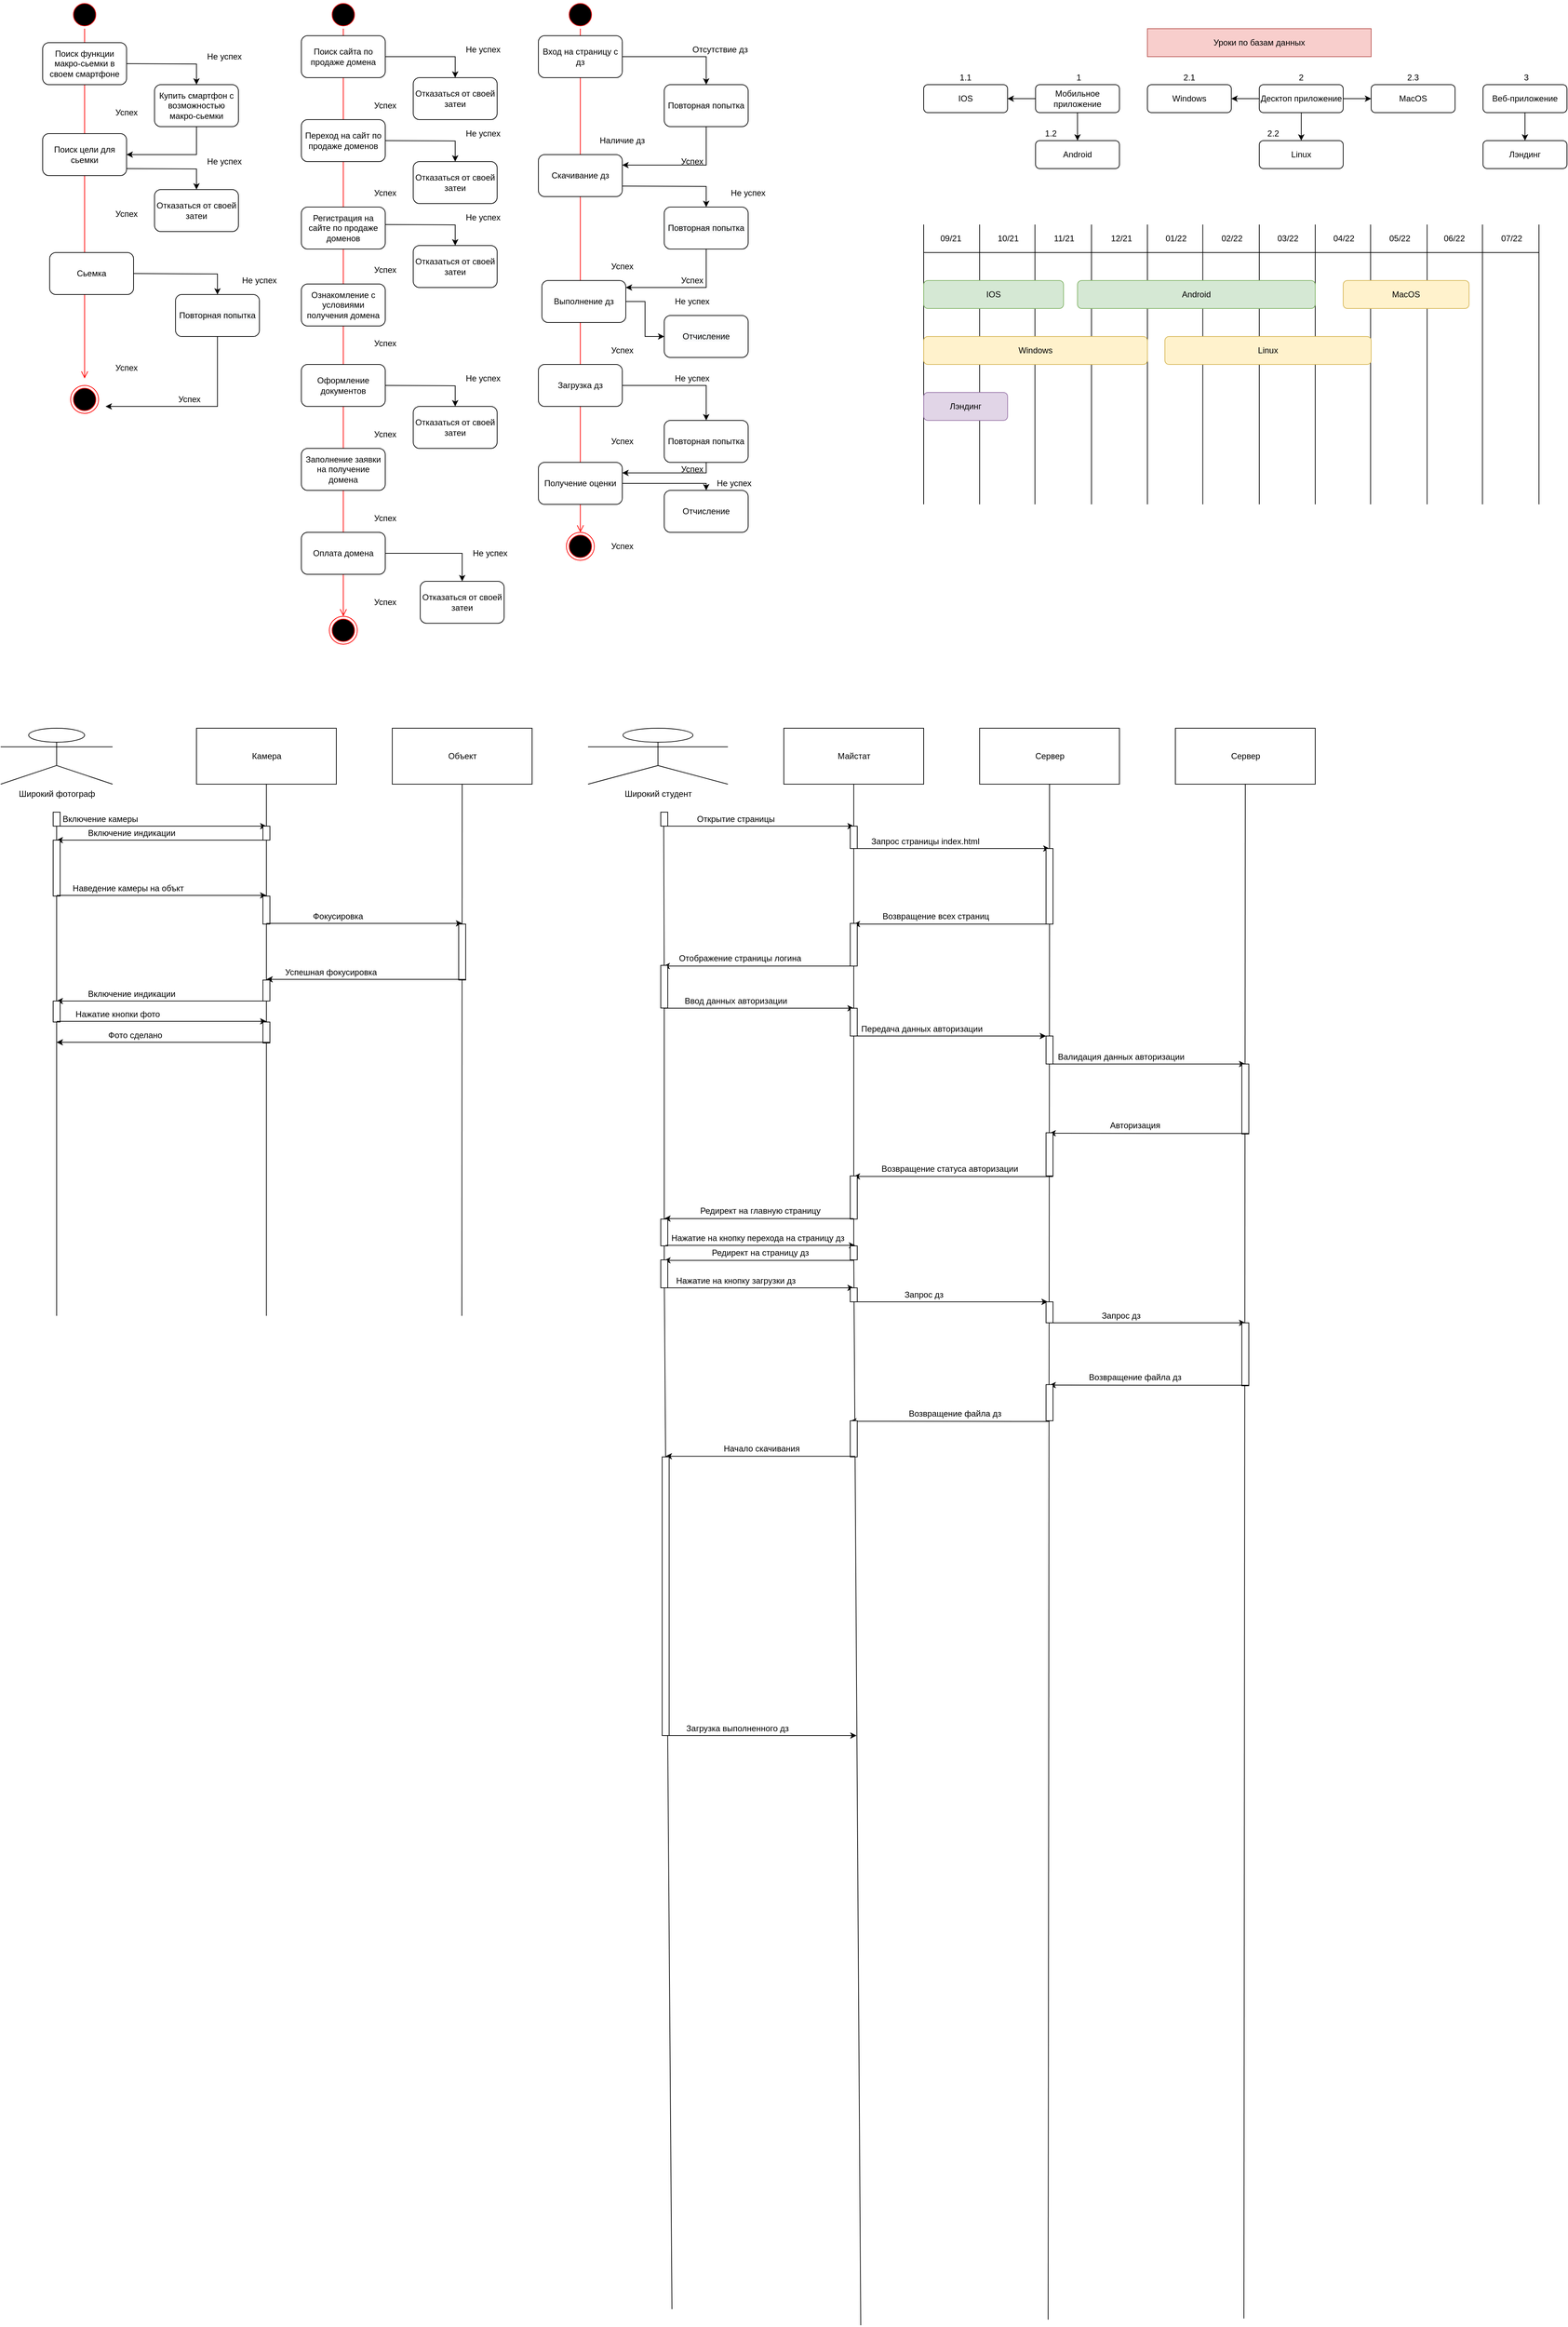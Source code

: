 <mxfile version="15.2.1" type="github">
  <diagram id="ABbckw2yCRMAL89OUu5k" name="Page-1">
    <mxGraphModel dx="1185" dy="662" grid="1" gridSize="10" guides="1" tooltips="1" connect="1" arrows="1" fold="1" page="1" pageScale="1" pageWidth="1169" pageHeight="827" math="0" shadow="0">
      <root>
        <mxCell id="0" />
        <mxCell id="1" parent="0" />
        <mxCell id="DkxfCKTvgvLj5vt29J_I-1" value="" style="ellipse;html=1;shape=startState;fillColor=#000000;strokeColor=#ff0000;" parent="1" vertex="1">
          <mxGeometry x="849" width="40" height="40" as="geometry" />
        </mxCell>
        <mxCell id="DkxfCKTvgvLj5vt29J_I-2" value="" style="edgeStyle=orthogonalEdgeStyle;html=1;verticalAlign=bottom;endArrow=open;endSize=8;strokeColor=#ff0000;entryX=0.5;entryY=0;entryDx=0;entryDy=0;" parent="1" source="DkxfCKTvgvLj5vt29J_I-1" target="DkxfCKTvgvLj5vt29J_I-4" edge="1">
          <mxGeometry relative="1" as="geometry">
            <mxPoint x="869" y="640" as="targetPoint" />
            <Array as="points" />
          </mxGeometry>
        </mxCell>
        <mxCell id="DkxfCKTvgvLj5vt29J_I-4" value="" style="ellipse;html=1;shape=endState;fillColor=#000000;strokeColor=#ff0000;" parent="1" vertex="1">
          <mxGeometry x="849" y="760" width="40" height="40" as="geometry" />
        </mxCell>
        <mxCell id="DkxfCKTvgvLj5vt29J_I-21" style="edgeStyle=orthogonalEdgeStyle;rounded=0;orthogonalLoop=1;jettySize=auto;html=1;" parent="1" source="DkxfCKTvgvLj5vt29J_I-5" target="DkxfCKTvgvLj5vt29J_I-12" edge="1">
          <mxGeometry relative="1" as="geometry" />
        </mxCell>
        <mxCell id="DkxfCKTvgvLj5vt29J_I-5" value="Вход на страницу с дз" style="rounded=1;whiteSpace=wrap;html=1;" parent="1" vertex="1">
          <mxGeometry x="809" y="50" width="120" height="60" as="geometry" />
        </mxCell>
        <mxCell id="DkxfCKTvgvLj5vt29J_I-9" value="Не успех" style="text;html=1;strokeColor=none;fillColor=none;align=center;verticalAlign=middle;whiteSpace=wrap;rounded=0;" parent="1" vertex="1">
          <mxGeometry x="1049" y="265" width="120" height="20" as="geometry" />
        </mxCell>
        <mxCell id="DkxfCKTvgvLj5vt29J_I-10" value="Успех" style="text;html=1;strokeColor=none;fillColor=none;align=center;verticalAlign=middle;whiteSpace=wrap;rounded=0;" parent="1" vertex="1">
          <mxGeometry x="869" y="370" width="120" height="20" as="geometry" />
        </mxCell>
        <mxCell id="DkxfCKTvgvLj5vt29J_I-25" value="" style="edgeStyle=orthogonalEdgeStyle;rounded=0;orthogonalLoop=1;jettySize=auto;html=1;entryX=0.5;entryY=0;entryDx=0;entryDy=0;" parent="1" target="DkxfCKTvgvLj5vt29J_I-24" edge="1">
          <mxGeometry relative="1" as="geometry">
            <mxPoint x="929" y="265.0" as="sourcePoint" />
          </mxGeometry>
        </mxCell>
        <mxCell id="DkxfCKTvgvLj5vt29J_I-11" value="Скачивание дз" style="rounded=1;whiteSpace=wrap;html=1;" parent="1" vertex="1">
          <mxGeometry x="809" y="220" width="120" height="60" as="geometry" />
        </mxCell>
        <mxCell id="DkxfCKTvgvLj5vt29J_I-28" style="edgeStyle=orthogonalEdgeStyle;rounded=0;orthogonalLoop=1;jettySize=auto;html=1;entryX=1;entryY=0.25;entryDx=0;entryDy=0;" parent="1" source="DkxfCKTvgvLj5vt29J_I-12" target="DkxfCKTvgvLj5vt29J_I-11" edge="1">
          <mxGeometry relative="1" as="geometry">
            <Array as="points">
              <mxPoint x="1049" y="235" />
            </Array>
          </mxGeometry>
        </mxCell>
        <mxCell id="DkxfCKTvgvLj5vt29J_I-12" value="Повторная попытка" style="rounded=1;whiteSpace=wrap;html=1;" parent="1" vertex="1">
          <mxGeometry x="989" y="120" width="120" height="60" as="geometry" />
        </mxCell>
        <mxCell id="DkxfCKTvgvLj5vt29J_I-14" value="Наличие дз" style="text;html=1;strokeColor=none;fillColor=none;align=center;verticalAlign=middle;whiteSpace=wrap;rounded=0;" parent="1" vertex="1">
          <mxGeometry x="869" y="190" width="120" height="20" as="geometry" />
        </mxCell>
        <mxCell id="DkxfCKTvgvLj5vt29J_I-15" value="Отсутствие дз" style="text;html=1;strokeColor=none;fillColor=none;align=center;verticalAlign=middle;whiteSpace=wrap;rounded=0;" parent="1" vertex="1">
          <mxGeometry x="1009" y="60" width="120" height="20" as="geometry" />
        </mxCell>
        <mxCell id="DkxfCKTvgvLj5vt29J_I-29" style="edgeStyle=orthogonalEdgeStyle;rounded=0;orthogonalLoop=1;jettySize=auto;html=1;" parent="1" source="DkxfCKTvgvLj5vt29J_I-24" edge="1">
          <mxGeometry relative="1" as="geometry">
            <mxPoint x="934" y="410" as="targetPoint" />
            <Array as="points">
              <mxPoint x="1049" y="410" />
              <mxPoint x="934" y="410" />
            </Array>
          </mxGeometry>
        </mxCell>
        <mxCell id="DkxfCKTvgvLj5vt29J_I-24" value="&#xa;&#xa;&lt;span style=&quot;color: rgb(0, 0, 0); font-family: helvetica; font-size: 12px; font-style: normal; font-weight: 400; letter-spacing: normal; text-align: center; text-indent: 0px; text-transform: none; word-spacing: 0px; background-color: rgb(248, 249, 250); display: inline; float: none;&quot;&gt;Повторная попытка&lt;/span&gt;&#xa;&#xa;" style="whiteSpace=wrap;html=1;rounded=1;" parent="1" vertex="1">
          <mxGeometry x="989" y="295" width="120" height="60" as="geometry" />
        </mxCell>
        <mxCell id="DkxfCKTvgvLj5vt29J_I-31" value="" style="edgeStyle=orthogonalEdgeStyle;rounded=0;orthogonalLoop=1;jettySize=auto;html=1;" parent="1" source="DkxfCKTvgvLj5vt29J_I-27" target="DkxfCKTvgvLj5vt29J_I-30" edge="1">
          <mxGeometry relative="1" as="geometry" />
        </mxCell>
        <mxCell id="DkxfCKTvgvLj5vt29J_I-27" value="Выполнение дз" style="rounded=1;whiteSpace=wrap;html=1;" parent="1" vertex="1">
          <mxGeometry x="814" y="400" width="120" height="60" as="geometry" />
        </mxCell>
        <mxCell id="DkxfCKTvgvLj5vt29J_I-30" value="&lt;span style=&quot;color: rgb(0 , 0 , 0) ; font-size: 12px ; font-style: normal ; font-weight: 400 ; letter-spacing: normal ; text-align: center ; text-indent: 0px ; text-transform: none ; word-spacing: 0px ; font-family: &amp;#34;helvetica&amp;#34; ; background-color: rgb(248 , 249 , 250) ; display: inline ; float: none&quot;&gt;Отчисление&lt;/span&gt;" style="whiteSpace=wrap;html=1;rounded=1;" parent="1" vertex="1">
          <mxGeometry x="989" y="450" width="120" height="60" as="geometry" />
        </mxCell>
        <mxCell id="DkxfCKTvgvLj5vt29J_I-36" value="" style="edgeStyle=orthogonalEdgeStyle;rounded=0;orthogonalLoop=1;jettySize=auto;html=1;" parent="1" source="DkxfCKTvgvLj5vt29J_I-32" target="DkxfCKTvgvLj5vt29J_I-35" edge="1">
          <mxGeometry relative="1" as="geometry" />
        </mxCell>
        <mxCell id="DkxfCKTvgvLj5vt29J_I-32" value="Загрузка дз" style="rounded=1;whiteSpace=wrap;html=1;" parent="1" vertex="1">
          <mxGeometry x="809" y="520" width="120" height="60" as="geometry" />
        </mxCell>
        <mxCell id="DkxfCKTvgvLj5vt29J_I-33" value="Не успех" style="text;html=1;strokeColor=none;fillColor=none;align=center;verticalAlign=middle;whiteSpace=wrap;rounded=0;" parent="1" vertex="1">
          <mxGeometry x="969" y="420" width="120" height="20" as="geometry" />
        </mxCell>
        <mxCell id="DkxfCKTvgvLj5vt29J_I-34" value="Успех" style="text;html=1;strokeColor=none;fillColor=none;align=center;verticalAlign=middle;whiteSpace=wrap;rounded=0;" parent="1" vertex="1">
          <mxGeometry x="869" y="490" width="120" height="20" as="geometry" />
        </mxCell>
        <mxCell id="DkxfCKTvgvLj5vt29J_I-45" style="edgeStyle=orthogonalEdgeStyle;rounded=0;orthogonalLoop=1;jettySize=auto;html=1;entryX=1;entryY=0.25;entryDx=0;entryDy=0;" parent="1" source="DkxfCKTvgvLj5vt29J_I-35" target="DkxfCKTvgvLj5vt29J_I-38" edge="1">
          <mxGeometry relative="1" as="geometry">
            <Array as="points">
              <mxPoint x="1049" y="675" />
            </Array>
          </mxGeometry>
        </mxCell>
        <mxCell id="DkxfCKTvgvLj5vt29J_I-35" value="Повторная попытка" style="whiteSpace=wrap;html=1;rounded=1;" parent="1" vertex="1">
          <mxGeometry x="989" y="600" width="120" height="60" as="geometry" />
        </mxCell>
        <mxCell id="DkxfCKTvgvLj5vt29J_I-37" value="Не успех" style="text;html=1;strokeColor=none;fillColor=none;align=center;verticalAlign=middle;whiteSpace=wrap;rounded=0;" parent="1" vertex="1">
          <mxGeometry x="969" y="530" width="120" height="20" as="geometry" />
        </mxCell>
        <mxCell id="DkxfCKTvgvLj5vt29J_I-47" value="" style="edgeStyle=orthogonalEdgeStyle;rounded=0;orthogonalLoop=1;jettySize=auto;html=1;" parent="1" source="DkxfCKTvgvLj5vt29J_I-38" target="DkxfCKTvgvLj5vt29J_I-46" edge="1">
          <mxGeometry relative="1" as="geometry">
            <Array as="points">
              <mxPoint x="1049" y="690" />
            </Array>
          </mxGeometry>
        </mxCell>
        <mxCell id="DkxfCKTvgvLj5vt29J_I-38" value="Получение оценки" style="rounded=1;whiteSpace=wrap;html=1;" parent="1" vertex="1">
          <mxGeometry x="809" y="660" width="120" height="60" as="geometry" />
        </mxCell>
        <mxCell id="DkxfCKTvgvLj5vt29J_I-39" value="Успех" style="text;html=1;strokeColor=none;fillColor=none;align=center;verticalAlign=middle;whiteSpace=wrap;rounded=0;" parent="1" vertex="1">
          <mxGeometry x="869" y="620" width="120" height="20" as="geometry" />
        </mxCell>
        <mxCell id="DkxfCKTvgvLj5vt29J_I-41" value="Успех" style="text;html=1;strokeColor=none;fillColor=none;align=center;verticalAlign=middle;whiteSpace=wrap;rounded=0;" parent="1" vertex="1">
          <mxGeometry x="969" y="660" width="120" height="20" as="geometry" />
        </mxCell>
        <mxCell id="DkxfCKTvgvLj5vt29J_I-42" value="Успех" style="text;html=1;strokeColor=none;fillColor=none;align=center;verticalAlign=middle;whiteSpace=wrap;rounded=0;" parent="1" vertex="1">
          <mxGeometry x="969" y="390" width="120" height="20" as="geometry" />
        </mxCell>
        <mxCell id="DkxfCKTvgvLj5vt29J_I-43" value="Успех" style="text;html=1;strokeColor=none;fillColor=none;align=center;verticalAlign=middle;whiteSpace=wrap;rounded=0;" parent="1" vertex="1">
          <mxGeometry x="969" y="220" width="120" height="20" as="geometry" />
        </mxCell>
        <mxCell id="DkxfCKTvgvLj5vt29J_I-46" value="Отчисление" style="whiteSpace=wrap;html=1;rounded=1;" parent="1" vertex="1">
          <mxGeometry x="989" y="700" width="120" height="60" as="geometry" />
        </mxCell>
        <mxCell id="DkxfCKTvgvLj5vt29J_I-48" value="Не успех" style="text;html=1;strokeColor=none;fillColor=none;align=center;verticalAlign=middle;whiteSpace=wrap;rounded=0;" parent="1" vertex="1">
          <mxGeometry x="1029" y="680" width="120" height="20" as="geometry" />
        </mxCell>
        <mxCell id="DkxfCKTvgvLj5vt29J_I-49" value="Успех" style="text;html=1;strokeColor=none;fillColor=none;align=center;verticalAlign=middle;whiteSpace=wrap;rounded=0;" parent="1" vertex="1">
          <mxGeometry x="869" y="770" width="120" height="20" as="geometry" />
        </mxCell>
        <mxCell id="DkxfCKTvgvLj5vt29J_I-50" value="" style="ellipse;html=1;shape=startState;fillColor=#000000;strokeColor=#ff0000;" parent="1" vertex="1">
          <mxGeometry x="510" width="40" height="40" as="geometry" />
        </mxCell>
        <mxCell id="DkxfCKTvgvLj5vt29J_I-51" value="" style="edgeStyle=orthogonalEdgeStyle;html=1;verticalAlign=bottom;endArrow=open;endSize=8;strokeColor=#ff0000;entryX=0.5;entryY=0;entryDx=0;entryDy=0;" parent="1" source="DkxfCKTvgvLj5vt29J_I-50" target="DkxfCKTvgvLj5vt29J_I-52" edge="1">
          <mxGeometry relative="1" as="geometry">
            <mxPoint x="530" y="760" as="targetPoint" />
            <Array as="points" />
          </mxGeometry>
        </mxCell>
        <mxCell id="DkxfCKTvgvLj5vt29J_I-52" value="" style="ellipse;html=1;shape=endState;fillColor=#000000;strokeColor=#ff0000;" parent="1" vertex="1">
          <mxGeometry x="510" y="880" width="40" height="40" as="geometry" />
        </mxCell>
        <mxCell id="DkxfCKTvgvLj5vt29J_I-69" style="edgeStyle=orthogonalEdgeStyle;rounded=0;orthogonalLoop=1;jettySize=auto;html=1;entryX=0.5;entryY=0;entryDx=0;entryDy=0;" parent="1" source="DkxfCKTvgvLj5vt29J_I-53" target="DkxfCKTvgvLj5vt29J_I-68" edge="1">
          <mxGeometry relative="1" as="geometry" />
        </mxCell>
        <mxCell id="DkxfCKTvgvLj5vt29J_I-53" value="Поиск сайта по продаже домена" style="rounded=1;whiteSpace=wrap;html=1;" parent="1" vertex="1">
          <mxGeometry x="470" y="50" width="120" height="60" as="geometry" />
        </mxCell>
        <mxCell id="DkxfCKTvgvLj5vt29J_I-54" value="Успех" style="text;html=1;strokeColor=none;fillColor=none;align=center;verticalAlign=middle;whiteSpace=wrap;rounded=0;" parent="1" vertex="1">
          <mxGeometry x="530" y="140" width="120" height="20" as="geometry" />
        </mxCell>
        <mxCell id="DkxfCKTvgvLj5vt29J_I-55" value="Переход на сайт по продаже доменов" style="rounded=1;whiteSpace=wrap;html=1;" parent="1" vertex="1">
          <mxGeometry x="470" y="170" width="120" height="60" as="geometry" />
        </mxCell>
        <mxCell id="DkxfCKTvgvLj5vt29J_I-56" value="Успех" style="text;html=1;strokeColor=none;fillColor=none;align=center;verticalAlign=middle;whiteSpace=wrap;rounded=0;" parent="1" vertex="1">
          <mxGeometry x="530" y="265" width="120" height="20" as="geometry" />
        </mxCell>
        <mxCell id="DkxfCKTvgvLj5vt29J_I-57" value="Регистрация на сайте по продаже доменов" style="rounded=1;whiteSpace=wrap;html=1;" parent="1" vertex="1">
          <mxGeometry x="470" y="295" width="120" height="60" as="geometry" />
        </mxCell>
        <mxCell id="DkxfCKTvgvLj5vt29J_I-58" value="Успех" style="text;html=1;strokeColor=none;fillColor=none;align=center;verticalAlign=middle;whiteSpace=wrap;rounded=0;" parent="1" vertex="1">
          <mxGeometry x="530" y="375" width="120" height="20" as="geometry" />
        </mxCell>
        <mxCell id="DkxfCKTvgvLj5vt29J_I-59" value="Ознакомление с условиями получения домена" style="rounded=1;whiteSpace=wrap;html=1;" parent="1" vertex="1">
          <mxGeometry x="470" y="405" width="120" height="60" as="geometry" />
        </mxCell>
        <mxCell id="DkxfCKTvgvLj5vt29J_I-60" value="Успех" style="text;html=1;strokeColor=none;fillColor=none;align=center;verticalAlign=middle;whiteSpace=wrap;rounded=0;" parent="1" vertex="1">
          <mxGeometry x="530" y="480" width="120" height="20" as="geometry" />
        </mxCell>
        <mxCell id="DkxfCKTvgvLj5vt29J_I-61" value="Оформление документов" style="rounded=1;whiteSpace=wrap;html=1;" parent="1" vertex="1">
          <mxGeometry x="470" y="520" width="120" height="60" as="geometry" />
        </mxCell>
        <mxCell id="DkxfCKTvgvLj5vt29J_I-62" value="Успех" style="text;html=1;strokeColor=none;fillColor=none;align=center;verticalAlign=middle;whiteSpace=wrap;rounded=0;" parent="1" vertex="1">
          <mxGeometry x="530" y="610" width="120" height="20" as="geometry" />
        </mxCell>
        <mxCell id="DkxfCKTvgvLj5vt29J_I-63" value="Заполнение заявки на получение домена" style="rounded=1;whiteSpace=wrap;html=1;" parent="1" vertex="1">
          <mxGeometry x="470" y="640" width="120" height="60" as="geometry" />
        </mxCell>
        <mxCell id="DkxfCKTvgvLj5vt29J_I-82" style="edgeStyle=orthogonalEdgeStyle;rounded=0;orthogonalLoop=1;jettySize=auto;html=1;entryX=0.5;entryY=0;entryDx=0;entryDy=0;" parent="1" source="DkxfCKTvgvLj5vt29J_I-64" target="DkxfCKTvgvLj5vt29J_I-80" edge="1">
          <mxGeometry relative="1" as="geometry" />
        </mxCell>
        <mxCell id="DkxfCKTvgvLj5vt29J_I-64" value="Оплата домена" style="rounded=1;whiteSpace=wrap;html=1;" parent="1" vertex="1">
          <mxGeometry x="470" y="760" width="120" height="60" as="geometry" />
        </mxCell>
        <mxCell id="DkxfCKTvgvLj5vt29J_I-65" value="Успех" style="text;html=1;strokeColor=none;fillColor=none;align=center;verticalAlign=middle;whiteSpace=wrap;rounded=0;" parent="1" vertex="1">
          <mxGeometry x="530" y="730" width="120" height="20" as="geometry" />
        </mxCell>
        <mxCell id="DkxfCKTvgvLj5vt29J_I-66" value="Успех" style="text;html=1;strokeColor=none;fillColor=none;align=center;verticalAlign=middle;whiteSpace=wrap;rounded=0;" parent="1" vertex="1">
          <mxGeometry x="530" y="850" width="120" height="20" as="geometry" />
        </mxCell>
        <mxCell id="DkxfCKTvgvLj5vt29J_I-68" value="Отказаться от своей затеи" style="rounded=1;whiteSpace=wrap;html=1;" parent="1" vertex="1">
          <mxGeometry x="630" y="110" width="120" height="60" as="geometry" />
        </mxCell>
        <mxCell id="DkxfCKTvgvLj5vt29J_I-70" value="Не успех" style="text;html=1;strokeColor=none;fillColor=none;align=center;verticalAlign=middle;whiteSpace=wrap;rounded=0;" parent="1" vertex="1">
          <mxGeometry x="670" y="60" width="120" height="20" as="geometry" />
        </mxCell>
        <mxCell id="DkxfCKTvgvLj5vt29J_I-71" style="edgeStyle=orthogonalEdgeStyle;rounded=0;orthogonalLoop=1;jettySize=auto;html=1;entryX=0.5;entryY=0;entryDx=0;entryDy=0;" parent="1" target="DkxfCKTvgvLj5vt29J_I-72" edge="1">
          <mxGeometry relative="1" as="geometry">
            <mxPoint x="590" y="200" as="sourcePoint" />
          </mxGeometry>
        </mxCell>
        <mxCell id="DkxfCKTvgvLj5vt29J_I-72" value="Отказаться от своей затеи" style="rounded=1;whiteSpace=wrap;html=1;" parent="1" vertex="1">
          <mxGeometry x="630" y="230" width="120" height="60" as="geometry" />
        </mxCell>
        <mxCell id="DkxfCKTvgvLj5vt29J_I-73" value="Не успех" style="text;html=1;strokeColor=none;fillColor=none;align=center;verticalAlign=middle;whiteSpace=wrap;rounded=0;" parent="1" vertex="1">
          <mxGeometry x="670" y="180" width="120" height="20" as="geometry" />
        </mxCell>
        <mxCell id="DkxfCKTvgvLj5vt29J_I-74" style="edgeStyle=orthogonalEdgeStyle;rounded=0;orthogonalLoop=1;jettySize=auto;html=1;entryX=0.5;entryY=0;entryDx=0;entryDy=0;" parent="1" target="DkxfCKTvgvLj5vt29J_I-75" edge="1">
          <mxGeometry relative="1" as="geometry">
            <mxPoint x="590" y="320" as="sourcePoint" />
          </mxGeometry>
        </mxCell>
        <mxCell id="DkxfCKTvgvLj5vt29J_I-75" value="Отказаться от своей затеи" style="rounded=1;whiteSpace=wrap;html=1;" parent="1" vertex="1">
          <mxGeometry x="630" y="350" width="120" height="60" as="geometry" />
        </mxCell>
        <mxCell id="DkxfCKTvgvLj5vt29J_I-76" value="Не успех" style="text;html=1;strokeColor=none;fillColor=none;align=center;verticalAlign=middle;whiteSpace=wrap;rounded=0;" parent="1" vertex="1">
          <mxGeometry x="670" y="300" width="120" height="20" as="geometry" />
        </mxCell>
        <mxCell id="DkxfCKTvgvLj5vt29J_I-77" style="edgeStyle=orthogonalEdgeStyle;rounded=0;orthogonalLoop=1;jettySize=auto;html=1;entryX=0.5;entryY=0;entryDx=0;entryDy=0;" parent="1" target="DkxfCKTvgvLj5vt29J_I-78" edge="1">
          <mxGeometry relative="1" as="geometry">
            <mxPoint x="590" y="550.0" as="sourcePoint" />
          </mxGeometry>
        </mxCell>
        <mxCell id="DkxfCKTvgvLj5vt29J_I-78" value="Отказаться от своей затеи" style="rounded=1;whiteSpace=wrap;html=1;" parent="1" vertex="1">
          <mxGeometry x="630" y="580" width="120" height="60" as="geometry" />
        </mxCell>
        <mxCell id="DkxfCKTvgvLj5vt29J_I-79" value="Не успех" style="text;html=1;strokeColor=none;fillColor=none;align=center;verticalAlign=middle;whiteSpace=wrap;rounded=0;" parent="1" vertex="1">
          <mxGeometry x="670" y="530" width="120" height="20" as="geometry" />
        </mxCell>
        <mxCell id="DkxfCKTvgvLj5vt29J_I-80" value="Отказаться от своей затеи" style="rounded=1;whiteSpace=wrap;html=1;" parent="1" vertex="1">
          <mxGeometry x="640" y="830" width="120" height="60" as="geometry" />
        </mxCell>
        <mxCell id="DkxfCKTvgvLj5vt29J_I-81" value="Не успех" style="text;html=1;strokeColor=none;fillColor=none;align=center;verticalAlign=middle;whiteSpace=wrap;rounded=0;" parent="1" vertex="1">
          <mxGeometry x="680" y="780" width="120" height="20" as="geometry" />
        </mxCell>
        <mxCell id="DkxfCKTvgvLj5vt29J_I-86" value="" style="ellipse;html=1;shape=startState;fillColor=#000000;strokeColor=#ff0000;" parent="1" vertex="1">
          <mxGeometry x="140" width="40" height="40" as="geometry" />
        </mxCell>
        <mxCell id="DkxfCKTvgvLj5vt29J_I-87" value="" style="edgeStyle=orthogonalEdgeStyle;html=1;verticalAlign=bottom;endArrow=open;endSize=8;strokeColor=#ff0000;" parent="1" source="DkxfCKTvgvLj5vt29J_I-86" edge="1">
          <mxGeometry relative="1" as="geometry">
            <mxPoint x="160" y="540" as="targetPoint" />
            <Array as="points" />
          </mxGeometry>
        </mxCell>
        <mxCell id="DkxfCKTvgvLj5vt29J_I-89" value="Поиск функции макро-сьемки в своем смартфоне" style="rounded=1;whiteSpace=wrap;html=1;" parent="1" vertex="1">
          <mxGeometry x="100" y="60" width="120" height="60" as="geometry" />
        </mxCell>
        <mxCell id="DkxfCKTvgvLj5vt29J_I-91" style="edgeStyle=orthogonalEdgeStyle;rounded=0;orthogonalLoop=1;jettySize=auto;html=1;entryX=0.5;entryY=0;entryDx=0;entryDy=0;" parent="1" target="DkxfCKTvgvLj5vt29J_I-93" edge="1">
          <mxGeometry relative="1" as="geometry">
            <mxPoint x="220" y="90" as="sourcePoint" />
          </mxGeometry>
        </mxCell>
        <mxCell id="DkxfCKTvgvLj5vt29J_I-92" value="Успех" style="text;html=1;strokeColor=none;fillColor=none;align=center;verticalAlign=middle;whiteSpace=wrap;rounded=0;" parent="1" vertex="1">
          <mxGeometry x="160" y="150" width="120" height="20" as="geometry" />
        </mxCell>
        <mxCell id="DkxfCKTvgvLj5vt29J_I-96" style="edgeStyle=orthogonalEdgeStyle;rounded=0;orthogonalLoop=1;jettySize=auto;html=1;entryX=1;entryY=0.5;entryDx=0;entryDy=0;" parent="1" source="DkxfCKTvgvLj5vt29J_I-93" target="DkxfCKTvgvLj5vt29J_I-95" edge="1">
          <mxGeometry relative="1" as="geometry">
            <Array as="points">
              <mxPoint x="320" y="220" />
            </Array>
          </mxGeometry>
        </mxCell>
        <mxCell id="DkxfCKTvgvLj5vt29J_I-93" value="Купить смартфон с возможностью макро-сьемки" style="rounded=1;whiteSpace=wrap;html=1;" parent="1" vertex="1">
          <mxGeometry x="260" y="120" width="120" height="60" as="geometry" />
        </mxCell>
        <mxCell id="DkxfCKTvgvLj5vt29J_I-94" value="Не успех" style="text;html=1;strokeColor=none;fillColor=none;align=center;verticalAlign=middle;whiteSpace=wrap;rounded=0;" parent="1" vertex="1">
          <mxGeometry x="300" y="70" width="120" height="20" as="geometry" />
        </mxCell>
        <mxCell id="DkxfCKTvgvLj5vt29J_I-95" value="Поиск цели для сьемки" style="rounded=1;whiteSpace=wrap;html=1;" parent="1" vertex="1">
          <mxGeometry x="100" y="190" width="120" height="60" as="geometry" />
        </mxCell>
        <mxCell id="DkxfCKTvgvLj5vt29J_I-97" value="Успех" style="text;html=1;strokeColor=none;fillColor=none;align=center;verticalAlign=middle;whiteSpace=wrap;rounded=0;" parent="1" vertex="1">
          <mxGeometry x="160" y="295" width="120" height="20" as="geometry" />
        </mxCell>
        <mxCell id="DkxfCKTvgvLj5vt29J_I-98" style="edgeStyle=orthogonalEdgeStyle;rounded=0;orthogonalLoop=1;jettySize=auto;html=1;entryX=0.5;entryY=0;entryDx=0;entryDy=0;" parent="1" target="DkxfCKTvgvLj5vt29J_I-99" edge="1">
          <mxGeometry relative="1" as="geometry">
            <mxPoint x="220" y="240.0" as="sourcePoint" />
          </mxGeometry>
        </mxCell>
        <mxCell id="DkxfCKTvgvLj5vt29J_I-99" value="Отказаться от своей затеи" style="rounded=1;whiteSpace=wrap;html=1;" parent="1" vertex="1">
          <mxGeometry x="260" y="270" width="120" height="60" as="geometry" />
        </mxCell>
        <mxCell id="DkxfCKTvgvLj5vt29J_I-100" value="Не успех" style="text;html=1;strokeColor=none;fillColor=none;align=center;verticalAlign=middle;whiteSpace=wrap;rounded=0;" parent="1" vertex="1">
          <mxGeometry x="300" y="220" width="120" height="20" as="geometry" />
        </mxCell>
        <mxCell id="DkxfCKTvgvLj5vt29J_I-101" value="Сьемка" style="rounded=1;whiteSpace=wrap;html=1;" parent="1" vertex="1">
          <mxGeometry x="110" y="360" width="120" height="60" as="geometry" />
        </mxCell>
        <mxCell id="DkxfCKTvgvLj5vt29J_I-103" value="Не успех" style="text;html=1;strokeColor=none;fillColor=none;align=center;verticalAlign=middle;whiteSpace=wrap;rounded=0;" parent="1" vertex="1">
          <mxGeometry x="350" y="390.06" width="120" height="20" as="geometry" />
        </mxCell>
        <mxCell id="DkxfCKTvgvLj5vt29J_I-104" value="Успех" style="text;html=1;strokeColor=none;fillColor=none;align=center;verticalAlign=middle;whiteSpace=wrap;rounded=0;" parent="1" vertex="1">
          <mxGeometry x="160" y="515.06" width="120" height="20" as="geometry" />
        </mxCell>
        <mxCell id="DkxfCKTvgvLj5vt29J_I-105" value="" style="edgeStyle=orthogonalEdgeStyle;rounded=0;orthogonalLoop=1;jettySize=auto;html=1;entryX=0.5;entryY=0;entryDx=0;entryDy=0;" parent="1" target="DkxfCKTvgvLj5vt29J_I-107" edge="1">
          <mxGeometry relative="1" as="geometry">
            <mxPoint x="230" y="390.06" as="sourcePoint" />
          </mxGeometry>
        </mxCell>
        <mxCell id="DkxfCKTvgvLj5vt29J_I-106" style="edgeStyle=orthogonalEdgeStyle;rounded=0;orthogonalLoop=1;jettySize=auto;html=1;" parent="1" source="DkxfCKTvgvLj5vt29J_I-107" edge="1">
          <mxGeometry relative="1" as="geometry">
            <mxPoint x="190" y="580" as="targetPoint" />
            <Array as="points">
              <mxPoint x="350" y="580" />
            </Array>
          </mxGeometry>
        </mxCell>
        <mxCell id="DkxfCKTvgvLj5vt29J_I-107" value="&#xa;&#xa;&lt;span style=&quot;color: rgb(0, 0, 0); font-family: helvetica; font-size: 12px; font-style: normal; font-weight: 400; letter-spacing: normal; text-align: center; text-indent: 0px; text-transform: none; word-spacing: 0px; background-color: rgb(248, 249, 250); display: inline; float: none;&quot;&gt;Повторная попытка&lt;/span&gt;&#xa;&#xa;" style="whiteSpace=wrap;html=1;rounded=1;" parent="1" vertex="1">
          <mxGeometry x="290" y="420.06" width="120" height="60" as="geometry" />
        </mxCell>
        <mxCell id="DkxfCKTvgvLj5vt29J_I-108" value="Успех" style="text;html=1;strokeColor=none;fillColor=none;align=center;verticalAlign=middle;whiteSpace=wrap;rounded=0;" parent="1" vertex="1">
          <mxGeometry x="250" y="560" width="120" height="20" as="geometry" />
        </mxCell>
        <mxCell id="DkxfCKTvgvLj5vt29J_I-110" value="" style="ellipse;html=1;shape=endState;fillColor=#000000;strokeColor=#ff0000;" parent="1" vertex="1">
          <mxGeometry x="140" y="550" width="40" height="40" as="geometry" />
        </mxCell>
        <mxCell id="DkxfCKTvgvLj5vt29J_I-111" value="Широкий фотограф" style="shape=umlActor;verticalLabelPosition=bottom;verticalAlign=top;html=1;" parent="1" vertex="1">
          <mxGeometry x="40" y="1040" width="160" height="80" as="geometry" />
        </mxCell>
        <mxCell id="DkxfCKTvgvLj5vt29J_I-112" value="Камера" style="html=1;" parent="1" vertex="1">
          <mxGeometry x="320" y="1040" width="200" height="80" as="geometry" />
        </mxCell>
        <mxCell id="DkxfCKTvgvLj5vt29J_I-113" value="Объект" style="html=1;" parent="1" vertex="1">
          <mxGeometry x="600" y="1040" width="200" height="80" as="geometry" />
        </mxCell>
        <mxCell id="DkxfCKTvgvLj5vt29J_I-114" value="" style="endArrow=none;html=1;" parent="1" edge="1">
          <mxGeometry width="50" height="50" relative="1" as="geometry">
            <mxPoint x="120" y="1880" as="sourcePoint" />
            <mxPoint x="120" y="1160" as="targetPoint" />
          </mxGeometry>
        </mxCell>
        <mxCell id="DkxfCKTvgvLj5vt29J_I-115" value="" style="endArrow=none;html=1;entryX=0.5;entryY=1;entryDx=0;entryDy=0;startArrow=none;" parent="1" source="DkxfCKTvgvLj5vt29J_I-120" target="DkxfCKTvgvLj5vt29J_I-112" edge="1">
          <mxGeometry width="50" height="50" relative="1" as="geometry">
            <mxPoint x="420" y="1880" as="sourcePoint" />
            <mxPoint x="420" y="1160" as="targetPoint" />
          </mxGeometry>
        </mxCell>
        <mxCell id="DkxfCKTvgvLj5vt29J_I-116" value="" style="endArrow=none;html=1;entryX=0.5;entryY=1;entryDx=0;entryDy=0;" parent="1" target="DkxfCKTvgvLj5vt29J_I-113" edge="1">
          <mxGeometry width="50" height="50" relative="1" as="geometry">
            <mxPoint x="699.5" y="1880" as="sourcePoint" />
            <mxPoint x="699.5" y="1160" as="targetPoint" />
          </mxGeometry>
        </mxCell>
        <mxCell id="DkxfCKTvgvLj5vt29J_I-117" value="" style="rounded=0;whiteSpace=wrap;html=1;" parent="1" vertex="1">
          <mxGeometry x="115" y="1160" width="10" height="20" as="geometry" />
        </mxCell>
        <mxCell id="DkxfCKTvgvLj5vt29J_I-118" value="Включение камеры" style="text;html=1;strokeColor=none;fillColor=none;align=center;verticalAlign=middle;whiteSpace=wrap;rounded=0;" parent="1" vertex="1">
          <mxGeometry x="125" y="1160" width="115" height="20" as="geometry" />
        </mxCell>
        <mxCell id="DkxfCKTvgvLj5vt29J_I-119" value="" style="endArrow=classic;html=1;exitX=0.5;exitY=1;exitDx=0;exitDy=0;" parent="1" source="DkxfCKTvgvLj5vt29J_I-117" edge="1">
          <mxGeometry width="50" height="50" relative="1" as="geometry">
            <mxPoint x="130" y="1240" as="sourcePoint" />
            <mxPoint x="420" y="1180" as="targetPoint" />
          </mxGeometry>
        </mxCell>
        <mxCell id="DkxfCKTvgvLj5vt29J_I-120" value="" style="rounded=0;whiteSpace=wrap;html=1;" parent="1" vertex="1">
          <mxGeometry x="415" y="1180" width="10" height="20" as="geometry" />
        </mxCell>
        <mxCell id="DkxfCKTvgvLj5vt29J_I-121" value="" style="endArrow=none;html=1;entryX=0.5;entryY=1;entryDx=0;entryDy=0;" parent="1" target="DkxfCKTvgvLj5vt29J_I-120" edge="1">
          <mxGeometry width="50" height="50" relative="1" as="geometry">
            <mxPoint x="420" y="1880" as="sourcePoint" />
            <mxPoint x="420" y="1120" as="targetPoint" />
          </mxGeometry>
        </mxCell>
        <mxCell id="DkxfCKTvgvLj5vt29J_I-122" value="" style="endArrow=classic;html=1;exitX=0.5;exitY=1;exitDx=0;exitDy=0;" parent="1" source="DkxfCKTvgvLj5vt29J_I-120" edge="1">
          <mxGeometry width="50" height="50" relative="1" as="geometry">
            <mxPoint x="360" y="1240" as="sourcePoint" />
            <mxPoint x="120" y="1200" as="targetPoint" />
          </mxGeometry>
        </mxCell>
        <mxCell id="DkxfCKTvgvLj5vt29J_I-123" value="Включение индикации" style="text;html=1;strokeColor=none;fillColor=none;align=center;verticalAlign=middle;whiteSpace=wrap;rounded=0;" parent="1" vertex="1">
          <mxGeometry x="135" y="1180" width="185" height="20" as="geometry" />
        </mxCell>
        <mxCell id="DkxfCKTvgvLj5vt29J_I-124" value="" style="rounded=0;whiteSpace=wrap;html=1;" parent="1" vertex="1">
          <mxGeometry x="115" y="1200" width="10" height="80" as="geometry" />
        </mxCell>
        <mxCell id="DkxfCKTvgvLj5vt29J_I-125" value="Наведение камеры на объкт" style="text;html=1;strokeColor=none;fillColor=none;align=center;verticalAlign=middle;whiteSpace=wrap;rounded=0;" parent="1" vertex="1">
          <mxGeometry x="125" y="1259" width="195" height="20" as="geometry" />
        </mxCell>
        <mxCell id="DkxfCKTvgvLj5vt29J_I-126" value="" style="endArrow=classic;html=1;exitX=0.5;exitY=1;exitDx=0;exitDy=0;" parent="1" edge="1">
          <mxGeometry width="50" height="50" relative="1" as="geometry">
            <mxPoint x="120" y="1279" as="sourcePoint" />
            <mxPoint x="420" y="1279" as="targetPoint" />
          </mxGeometry>
        </mxCell>
        <mxCell id="DkxfCKTvgvLj5vt29J_I-127" value="" style="rounded=0;whiteSpace=wrap;html=1;" parent="1" vertex="1">
          <mxGeometry x="415" y="1280" width="10" height="40" as="geometry" />
        </mxCell>
        <mxCell id="DkxfCKTvgvLj5vt29J_I-128" value="Фокусировка" style="text;html=1;strokeColor=none;fillColor=none;align=center;verticalAlign=middle;whiteSpace=wrap;rounded=0;" parent="1" vertex="1">
          <mxGeometry x="425" y="1299" width="195" height="20" as="geometry" />
        </mxCell>
        <mxCell id="DkxfCKTvgvLj5vt29J_I-129" value="" style="endArrow=classic;html=1;exitX=0.5;exitY=1;exitDx=0;exitDy=0;" parent="1" edge="1">
          <mxGeometry width="50" height="50" relative="1" as="geometry">
            <mxPoint x="420" y="1319" as="sourcePoint" />
            <mxPoint x="700" y="1319" as="targetPoint" />
          </mxGeometry>
        </mxCell>
        <mxCell id="DkxfCKTvgvLj5vt29J_I-130" value="" style="rounded=0;whiteSpace=wrap;html=1;" parent="1" vertex="1">
          <mxGeometry x="695" y="1320" width="10" height="80" as="geometry" />
        </mxCell>
        <mxCell id="DkxfCKTvgvLj5vt29J_I-133" value="" style="endArrow=classic;html=1;exitX=0.5;exitY=1;exitDx=0;exitDy=0;entryX=0;entryY=1;entryDx=0;entryDy=0;" parent="1" target="DkxfCKTvgvLj5vt29J_I-134" edge="1">
          <mxGeometry width="50" height="50" relative="1" as="geometry">
            <mxPoint x="705" y="1399" as="sourcePoint" />
            <mxPoint x="405" y="1399" as="targetPoint" />
          </mxGeometry>
        </mxCell>
        <mxCell id="DkxfCKTvgvLj5vt29J_I-134" value="Успешная фокусировка" style="text;html=1;strokeColor=none;fillColor=none;align=center;verticalAlign=middle;whiteSpace=wrap;rounded=0;" parent="1" vertex="1">
          <mxGeometry x="420" y="1379" width="185" height="20" as="geometry" />
        </mxCell>
        <mxCell id="DkxfCKTvgvLj5vt29J_I-135" value="" style="endArrow=classic;html=1;exitX=0.5;exitY=1;exitDx=0;exitDy=0;" parent="1" edge="1">
          <mxGeometry width="50" height="50" relative="1" as="geometry">
            <mxPoint x="420" y="1430" as="sourcePoint" />
            <mxPoint x="120" y="1430" as="targetPoint" />
          </mxGeometry>
        </mxCell>
        <mxCell id="DkxfCKTvgvLj5vt29J_I-136" value="Включение индикации" style="text;html=1;strokeColor=none;fillColor=none;align=center;verticalAlign=middle;whiteSpace=wrap;rounded=0;" parent="1" vertex="1">
          <mxGeometry x="135" y="1410" width="185" height="20" as="geometry" />
        </mxCell>
        <mxCell id="DkxfCKTvgvLj5vt29J_I-137" value="" style="rounded=0;whiteSpace=wrap;html=1;" parent="1" vertex="1">
          <mxGeometry x="415" y="1400" width="10" height="30" as="geometry" />
        </mxCell>
        <mxCell id="DkxfCKTvgvLj5vt29J_I-138" value="" style="rounded=0;whiteSpace=wrap;html=1;" parent="1" vertex="1">
          <mxGeometry x="115" y="1430" width="10" height="30" as="geometry" />
        </mxCell>
        <mxCell id="DkxfCKTvgvLj5vt29J_I-139" value="Нажатие кнопки фото" style="text;html=1;strokeColor=none;fillColor=none;align=center;verticalAlign=middle;whiteSpace=wrap;rounded=0;" parent="1" vertex="1">
          <mxGeometry x="125" y="1439" width="165" height="20" as="geometry" />
        </mxCell>
        <mxCell id="DkxfCKTvgvLj5vt29J_I-140" value="" style="endArrow=classic;html=1;exitX=0.5;exitY=1;exitDx=0;exitDy=0;" parent="1" edge="1">
          <mxGeometry width="50" height="50" relative="1" as="geometry">
            <mxPoint x="120" y="1459" as="sourcePoint" />
            <mxPoint x="420" y="1459" as="targetPoint" />
          </mxGeometry>
        </mxCell>
        <mxCell id="DkxfCKTvgvLj5vt29J_I-141" value="" style="rounded=0;whiteSpace=wrap;html=1;" parent="1" vertex="1">
          <mxGeometry x="415" y="1460" width="10" height="30" as="geometry" />
        </mxCell>
        <mxCell id="DkxfCKTvgvLj5vt29J_I-142" value="" style="endArrow=classic;html=1;exitX=0.5;exitY=1;exitDx=0;exitDy=0;" parent="1" edge="1">
          <mxGeometry width="50" height="50" relative="1" as="geometry">
            <mxPoint x="425" y="1489" as="sourcePoint" />
            <mxPoint x="120" y="1489" as="targetPoint" />
          </mxGeometry>
        </mxCell>
        <mxCell id="DkxfCKTvgvLj5vt29J_I-143" value="Фото сделано" style="text;html=1;strokeColor=none;fillColor=none;align=center;verticalAlign=middle;whiteSpace=wrap;rounded=0;" parent="1" vertex="1">
          <mxGeometry x="140" y="1469" width="185" height="20" as="geometry" />
        </mxCell>
        <mxCell id="DkxfCKTvgvLj5vt29J_I-146" value="Широкий студент" style="shape=umlActor;verticalLabelPosition=bottom;verticalAlign=top;html=1;" parent="1" vertex="1">
          <mxGeometry x="880" y="1040" width="200" height="80" as="geometry" />
        </mxCell>
        <mxCell id="DkxfCKTvgvLj5vt29J_I-147" value="Майстат" style="html=1;" parent="1" vertex="1">
          <mxGeometry x="1160" y="1040" width="200" height="80" as="geometry" />
        </mxCell>
        <mxCell id="DkxfCKTvgvLj5vt29J_I-148" value="Сервер" style="html=1;" parent="1" vertex="1">
          <mxGeometry x="1440" y="1040" width="200" height="80" as="geometry" />
        </mxCell>
        <mxCell id="DkxfCKTvgvLj5vt29J_I-149" value="" style="endArrow=none;html=1;startArrow=none;" parent="1" source="DkxfCKTvgvLj5vt29J_I-195" edge="1">
          <mxGeometry width="50" height="50" relative="1" as="geometry">
            <mxPoint x="988.17" y="1880" as="sourcePoint" />
            <mxPoint x="988.17" y="1160" as="targetPoint" />
          </mxGeometry>
        </mxCell>
        <mxCell id="DkxfCKTvgvLj5vt29J_I-150" value="" style="endArrow=none;html=1;entryX=0.5;entryY=1;entryDx=0;entryDy=0;startArrow=none;" parent="1" target="DkxfCKTvgvLj5vt29J_I-147" edge="1">
          <mxGeometry width="50" height="50" relative="1" as="geometry">
            <mxPoint x="1260" y="1180" as="sourcePoint" />
            <mxPoint x="1260" y="1160" as="targetPoint" />
          </mxGeometry>
        </mxCell>
        <mxCell id="DkxfCKTvgvLj5vt29J_I-151" value="" style="endArrow=none;html=1;entryX=0.5;entryY=1;entryDx=0;entryDy=0;startArrow=none;" parent="1" source="DkxfCKTvgvLj5vt29J_I-186" target="DkxfCKTvgvLj5vt29J_I-148" edge="1">
          <mxGeometry width="50" height="50" relative="1" as="geometry">
            <mxPoint x="1539.5" y="1880" as="sourcePoint" />
            <mxPoint x="1539.5" y="1160" as="targetPoint" />
          </mxGeometry>
        </mxCell>
        <mxCell id="DkxfCKTvgvLj5vt29J_I-156" value="" style="endArrow=none;html=1;startArrow=none;" parent="1" source="DkxfCKTvgvLj5vt29J_I-200" edge="1">
          <mxGeometry width="50" height="50" relative="1" as="geometry">
            <mxPoint x="1260" y="1880" as="sourcePoint" />
            <mxPoint x="1260" y="1180" as="targetPoint" />
          </mxGeometry>
        </mxCell>
        <mxCell id="DkxfCKTvgvLj5vt29J_I-177" value="Сервер" style="html=1;" parent="1" vertex="1">
          <mxGeometry x="1720" y="1040" width="200" height="80" as="geometry" />
        </mxCell>
        <mxCell id="DkxfCKTvgvLj5vt29J_I-178" value="" style="endArrow=none;html=1;entryX=0.5;entryY=1;entryDx=0;entryDy=0;" parent="1" target="DkxfCKTvgvLj5vt29J_I-177" edge="1">
          <mxGeometry width="50" height="50" relative="1" as="geometry">
            <mxPoint x="1818" y="3313.333" as="sourcePoint" />
            <mxPoint x="1819.5" y="1160" as="targetPoint" />
          </mxGeometry>
        </mxCell>
        <mxCell id="DkxfCKTvgvLj5vt29J_I-179" value="Открытие страницы" style="text;html=1;strokeColor=none;fillColor=none;align=center;verticalAlign=middle;whiteSpace=wrap;rounded=0;" parent="1" vertex="1">
          <mxGeometry x="994" y="1160" width="195" height="20" as="geometry" />
        </mxCell>
        <mxCell id="DkxfCKTvgvLj5vt29J_I-180" value="" style="endArrow=classic;html=1;exitX=0.5;exitY=1;exitDx=0;exitDy=0;" parent="1" edge="1">
          <mxGeometry width="50" height="50" relative="1" as="geometry">
            <mxPoint x="989" y="1180" as="sourcePoint" />
            <mxPoint x="1260" y="1180" as="targetPoint" />
          </mxGeometry>
        </mxCell>
        <mxCell id="DkxfCKTvgvLj5vt29J_I-181" value="" style="rounded=0;whiteSpace=wrap;html=1;" parent="1" vertex="1">
          <mxGeometry x="984" y="1160" width="10" height="20" as="geometry" />
        </mxCell>
        <mxCell id="DkxfCKTvgvLj5vt29J_I-182" value="Запрос страницы index.html" style="text;html=1;strokeColor=none;fillColor=none;align=center;verticalAlign=middle;whiteSpace=wrap;rounded=0;" parent="1" vertex="1">
          <mxGeometry x="1265" y="1192" width="195" height="20" as="geometry" />
        </mxCell>
        <mxCell id="DkxfCKTvgvLj5vt29J_I-183" value="" style="endArrow=classic;html=1;exitX=0.5;exitY=1;exitDx=0;exitDy=0;" parent="1" edge="1">
          <mxGeometry width="50" height="50" relative="1" as="geometry">
            <mxPoint x="1260" y="1212" as="sourcePoint" />
            <mxPoint x="1540" y="1212" as="targetPoint" />
          </mxGeometry>
        </mxCell>
        <mxCell id="DkxfCKTvgvLj5vt29J_I-184" value="" style="rounded=0;whiteSpace=wrap;html=1;" parent="1" vertex="1">
          <mxGeometry x="1255" y="1180" width="10" height="32" as="geometry" />
        </mxCell>
        <mxCell id="DkxfCKTvgvLj5vt29J_I-188" style="edgeStyle=orthogonalEdgeStyle;rounded=0;orthogonalLoop=1;jettySize=auto;html=1;exitX=0.5;exitY=1;exitDx=0;exitDy=0;" parent="1" source="DkxfCKTvgvLj5vt29J_I-186" edge="1">
          <mxGeometry relative="1" as="geometry">
            <mxPoint x="1260" y="1320" as="targetPoint" />
            <Array as="points">
              <mxPoint x="1490" y="1320" />
              <mxPoint x="1490" y="1320" />
            </Array>
          </mxGeometry>
        </mxCell>
        <mxCell id="DkxfCKTvgvLj5vt29J_I-186" value="" style="rounded=0;whiteSpace=wrap;html=1;" parent="1" vertex="1">
          <mxGeometry x="1535" y="1212" width="10" height="108" as="geometry" />
        </mxCell>
        <mxCell id="DkxfCKTvgvLj5vt29J_I-187" value="" style="endArrow=none;html=1;entryX=0.5;entryY=1;entryDx=0;entryDy=0;" parent="1" target="DkxfCKTvgvLj5vt29J_I-186" edge="1">
          <mxGeometry width="50" height="50" relative="1" as="geometry">
            <mxPoint x="1538" y="3315" as="sourcePoint" />
            <mxPoint x="1540" y="1120" as="targetPoint" />
          </mxGeometry>
        </mxCell>
        <mxCell id="DkxfCKTvgvLj5vt29J_I-189" value="Возвращение всех страниц" style="text;html=1;strokeColor=none;fillColor=none;align=center;verticalAlign=middle;whiteSpace=wrap;rounded=0;" parent="1" vertex="1">
          <mxGeometry x="1280" y="1299" width="195" height="20" as="geometry" />
        </mxCell>
        <mxCell id="DkxfCKTvgvLj5vt29J_I-191" value="" style="rounded=0;whiteSpace=wrap;html=1;" parent="1" vertex="1">
          <mxGeometry x="1255" y="1319" width="10" height="61" as="geometry" />
        </mxCell>
        <mxCell id="DkxfCKTvgvLj5vt29J_I-192" style="edgeStyle=orthogonalEdgeStyle;rounded=0;orthogonalLoop=1;jettySize=auto;html=1;" parent="1" edge="1">
          <mxGeometry relative="1" as="geometry">
            <mxPoint x="988" y="1380" as="targetPoint" />
            <mxPoint x="1260" y="1380" as="sourcePoint" />
            <Array as="points">
              <mxPoint x="1218" y="1380" />
              <mxPoint x="1218" y="1380" />
            </Array>
          </mxGeometry>
        </mxCell>
        <mxCell id="DkxfCKTvgvLj5vt29J_I-193" value="Отображение страницы логина" style="text;html=1;strokeColor=none;fillColor=none;align=center;verticalAlign=middle;whiteSpace=wrap;rounded=0;" parent="1" vertex="1">
          <mxGeometry x="1000" y="1359" width="195" height="20" as="geometry" />
        </mxCell>
        <mxCell id="DkxfCKTvgvLj5vt29J_I-195" value="" style="rounded=0;whiteSpace=wrap;html=1;" parent="1" vertex="1">
          <mxGeometry x="984" y="1379" width="10" height="61" as="geometry" />
        </mxCell>
        <mxCell id="DkxfCKTvgvLj5vt29J_I-196" value="" style="endArrow=none;html=1;startArrow=none;" parent="1" source="DkxfCKTvgvLj5vt29J_I-222" target="DkxfCKTvgvLj5vt29J_I-195" edge="1">
          <mxGeometry width="50" height="50" relative="1" as="geometry">
            <mxPoint x="1000" y="3300" as="sourcePoint" />
            <mxPoint x="988.17" y="1160" as="targetPoint" />
          </mxGeometry>
        </mxCell>
        <mxCell id="DkxfCKTvgvLj5vt29J_I-197" value="Ввод данных авторизации" style="text;html=1;strokeColor=none;fillColor=none;align=center;verticalAlign=middle;whiteSpace=wrap;rounded=0;" parent="1" vertex="1">
          <mxGeometry x="994" y="1420.31" width="195" height="20" as="geometry" />
        </mxCell>
        <mxCell id="DkxfCKTvgvLj5vt29J_I-198" value="" style="endArrow=classic;html=1;exitX=0.5;exitY=1;exitDx=0;exitDy=0;" parent="1" edge="1">
          <mxGeometry width="50" height="50" relative="1" as="geometry">
            <mxPoint x="989" y="1440.31" as="sourcePoint" />
            <mxPoint x="1260" y="1440.31" as="targetPoint" />
          </mxGeometry>
        </mxCell>
        <mxCell id="DkxfCKTvgvLj5vt29J_I-200" value="" style="rounded=0;whiteSpace=wrap;html=1;" parent="1" vertex="1">
          <mxGeometry x="1255" y="1440.31" width="10" height="39.69" as="geometry" />
        </mxCell>
        <mxCell id="DkxfCKTvgvLj5vt29J_I-201" value="" style="endArrow=none;html=1;startArrow=none;" parent="1" source="DkxfCKTvgvLj5vt29J_I-226" target="DkxfCKTvgvLj5vt29J_I-200" edge="1">
          <mxGeometry width="50" height="50" relative="1" as="geometry">
            <mxPoint x="1270" y="3323" as="sourcePoint" />
            <mxPoint x="1260" y="1180" as="targetPoint" />
          </mxGeometry>
        </mxCell>
        <mxCell id="DkxfCKTvgvLj5vt29J_I-206" value="" style="rounded=0;whiteSpace=wrap;html=1;" parent="1" vertex="1">
          <mxGeometry x="1535" y="1480" width="10" height="40" as="geometry" />
        </mxCell>
        <mxCell id="DkxfCKTvgvLj5vt29J_I-207" value="Валидация данных авторизации" style="text;html=1;strokeColor=none;fillColor=none;align=center;verticalAlign=middle;whiteSpace=wrap;rounded=0;" parent="1" vertex="1">
          <mxGeometry x="1545" y="1500" width="195" height="20" as="geometry" />
        </mxCell>
        <mxCell id="DkxfCKTvgvLj5vt29J_I-208" value="" style="endArrow=classic;html=1;exitX=0.5;exitY=1;exitDx=0;exitDy=0;" parent="1" edge="1">
          <mxGeometry width="50" height="50" relative="1" as="geometry">
            <mxPoint x="1540" y="1520" as="sourcePoint" />
            <mxPoint x="1820" y="1520" as="targetPoint" />
          </mxGeometry>
        </mxCell>
        <mxCell id="DkxfCKTvgvLj5vt29J_I-209" value="Передача данных авторизации" style="text;html=1;strokeColor=none;fillColor=none;align=center;verticalAlign=middle;whiteSpace=wrap;rounded=0;" parent="1" vertex="1">
          <mxGeometry x="1260" y="1460" width="195" height="20" as="geometry" />
        </mxCell>
        <mxCell id="DkxfCKTvgvLj5vt29J_I-210" value="" style="endArrow=classic;html=1;exitX=0.5;exitY=1;exitDx=0;exitDy=0;" parent="1" edge="1">
          <mxGeometry width="50" height="50" relative="1" as="geometry">
            <mxPoint x="1255" y="1480" as="sourcePoint" />
            <mxPoint x="1535" y="1480" as="targetPoint" />
          </mxGeometry>
        </mxCell>
        <mxCell id="DkxfCKTvgvLj5vt29J_I-211" value="" style="rounded=0;whiteSpace=wrap;html=1;" parent="1" vertex="1">
          <mxGeometry x="1815" y="1520" width="10" height="100" as="geometry" />
        </mxCell>
        <mxCell id="DkxfCKTvgvLj5vt29J_I-212" style="edgeStyle=orthogonalEdgeStyle;rounded=0;orthogonalLoop=1;jettySize=auto;html=1;exitX=0.5;exitY=1;exitDx=0;exitDy=0;" parent="1" edge="1">
          <mxGeometry relative="1" as="geometry">
            <mxPoint x="1540" y="1619" as="targetPoint" />
            <mxPoint x="1825" y="1619.31" as="sourcePoint" />
            <Array as="points">
              <mxPoint x="1775" y="1619.31" />
              <mxPoint x="1775" y="1619.31" />
            </Array>
          </mxGeometry>
        </mxCell>
        <mxCell id="DkxfCKTvgvLj5vt29J_I-213" value="Авторизация" style="text;html=1;strokeColor=none;fillColor=none;align=center;verticalAlign=middle;whiteSpace=wrap;rounded=0;" parent="1" vertex="1">
          <mxGeometry x="1565" y="1598.31" width="195" height="20" as="geometry" />
        </mxCell>
        <mxCell id="DkxfCKTvgvLj5vt29J_I-214" style="edgeStyle=orthogonalEdgeStyle;rounded=0;orthogonalLoop=1;jettySize=auto;html=1;exitX=0.5;exitY=1;exitDx=0;exitDy=0;" parent="1" edge="1">
          <mxGeometry relative="1" as="geometry">
            <mxPoint x="1260" y="1680.69" as="targetPoint" />
            <mxPoint x="1545" y="1681" as="sourcePoint" />
            <Array as="points">
              <mxPoint x="1495" y="1681" />
              <mxPoint x="1495" y="1681" />
            </Array>
          </mxGeometry>
        </mxCell>
        <mxCell id="DkxfCKTvgvLj5vt29J_I-215" value="Возвращение статуса авторизации" style="text;html=1;strokeColor=none;fillColor=none;align=center;verticalAlign=middle;whiteSpace=wrap;rounded=0;" parent="1" vertex="1">
          <mxGeometry x="1285" y="1660" width="225" height="20" as="geometry" />
        </mxCell>
        <mxCell id="DkxfCKTvgvLj5vt29J_I-216" value="" style="rounded=0;whiteSpace=wrap;html=1;" parent="1" vertex="1">
          <mxGeometry x="1535" y="1618.31" width="10" height="61.69" as="geometry" />
        </mxCell>
        <mxCell id="DkxfCKTvgvLj5vt29J_I-219" value="" style="rounded=0;whiteSpace=wrap;html=1;" parent="1" vertex="1">
          <mxGeometry x="1255" y="1680" width="10" height="61.69" as="geometry" />
        </mxCell>
        <mxCell id="DkxfCKTvgvLj5vt29J_I-220" style="edgeStyle=orthogonalEdgeStyle;rounded=0;orthogonalLoop=1;jettySize=auto;html=1;" parent="1" edge="1">
          <mxGeometry relative="1" as="geometry">
            <mxPoint x="989" y="1741" as="targetPoint" />
            <mxPoint x="1260" y="1741" as="sourcePoint" />
            <Array as="points">
              <mxPoint x="1224" y="1741.31" />
              <mxPoint x="1224" y="1741.31" />
            </Array>
          </mxGeometry>
        </mxCell>
        <mxCell id="DkxfCKTvgvLj5vt29J_I-221" value="Редирект на главную страницу" style="text;html=1;strokeColor=none;fillColor=none;align=center;verticalAlign=middle;whiteSpace=wrap;rounded=0;" parent="1" vertex="1">
          <mxGeometry x="1014" y="1720.31" width="225" height="20" as="geometry" />
        </mxCell>
        <mxCell id="DkxfCKTvgvLj5vt29J_I-222" value="" style="rounded=0;whiteSpace=wrap;html=1;" parent="1" vertex="1">
          <mxGeometry x="984" y="1741.69" width="10" height="38.31" as="geometry" />
        </mxCell>
        <mxCell id="DkxfCKTvgvLj5vt29J_I-223" value="" style="endArrow=none;html=1;startArrow=none;" parent="1" source="DkxfCKTvgvLj5vt29J_I-230" target="DkxfCKTvgvLj5vt29J_I-222" edge="1">
          <mxGeometry width="50" height="50" relative="1" as="geometry">
            <mxPoint x="1000" y="3300.0" as="sourcePoint" />
            <mxPoint x="989.177" y="1440" as="targetPoint" />
          </mxGeometry>
        </mxCell>
        <mxCell id="DkxfCKTvgvLj5vt29J_I-224" value="Нажатие на кнопку перехода на страницу дз" style="text;html=1;strokeColor=none;fillColor=none;align=center;verticalAlign=middle;whiteSpace=wrap;rounded=0;" parent="1" vertex="1">
          <mxGeometry x="996" y="1759.31" width="254" height="20" as="geometry" />
        </mxCell>
        <mxCell id="DkxfCKTvgvLj5vt29J_I-225" value="" style="endArrow=classic;html=1;exitX=0.5;exitY=1;exitDx=0;exitDy=0;" parent="1" edge="1">
          <mxGeometry width="50" height="50" relative="1" as="geometry">
            <mxPoint x="991" y="1779.31" as="sourcePoint" />
            <mxPoint x="1262" y="1779.31" as="targetPoint" />
          </mxGeometry>
        </mxCell>
        <mxCell id="DkxfCKTvgvLj5vt29J_I-226" value="" style="rounded=0;whiteSpace=wrap;html=1;" parent="1" vertex="1">
          <mxGeometry x="1255" y="1780" width="10" height="20" as="geometry" />
        </mxCell>
        <mxCell id="DkxfCKTvgvLj5vt29J_I-227" value="" style="endArrow=none;html=1;" parent="1" target="DkxfCKTvgvLj5vt29J_I-226" edge="1">
          <mxGeometry width="50" height="50" relative="1" as="geometry">
            <mxPoint x="1270" y="3323" as="sourcePoint" />
            <mxPoint x="1260.107" y="1480.0" as="targetPoint" />
          </mxGeometry>
        </mxCell>
        <mxCell id="DkxfCKTvgvLj5vt29J_I-228" style="edgeStyle=orthogonalEdgeStyle;rounded=0;orthogonalLoop=1;jettySize=auto;html=1;" parent="1" edge="1">
          <mxGeometry relative="1" as="geometry">
            <mxPoint x="989" y="1800.69" as="targetPoint" />
            <mxPoint x="1260" y="1800.69" as="sourcePoint" />
            <Array as="points">
              <mxPoint x="1224" y="1801" />
              <mxPoint x="1224" y="1801" />
            </Array>
          </mxGeometry>
        </mxCell>
        <mxCell id="DkxfCKTvgvLj5vt29J_I-229" value="Редирект на страницу дз" style="text;html=1;strokeColor=none;fillColor=none;align=center;verticalAlign=middle;whiteSpace=wrap;rounded=0;" parent="1" vertex="1">
          <mxGeometry x="1014" y="1780" width="225" height="20" as="geometry" />
        </mxCell>
        <mxCell id="DkxfCKTvgvLj5vt29J_I-230" value="" style="rounded=0;whiteSpace=wrap;html=1;" parent="1" vertex="1">
          <mxGeometry x="984" y="1800" width="10" height="40" as="geometry" />
        </mxCell>
        <mxCell id="DkxfCKTvgvLj5vt29J_I-231" value="" style="endArrow=none;html=1;" parent="1" target="DkxfCKTvgvLj5vt29J_I-230" edge="1">
          <mxGeometry width="50" height="50" relative="1" as="geometry">
            <mxPoint x="1000" y="3300" as="sourcePoint" />
            <mxPoint x="989.137" y="1780" as="targetPoint" />
          </mxGeometry>
        </mxCell>
        <mxCell id="DkxfCKTvgvLj5vt29J_I-232" value="Нажатие на кнопку загрузки дз" style="text;html=1;strokeColor=none;fillColor=none;align=center;verticalAlign=middle;whiteSpace=wrap;rounded=0;" parent="1" vertex="1">
          <mxGeometry x="994" y="1820" width="195" height="20" as="geometry" />
        </mxCell>
        <mxCell id="DkxfCKTvgvLj5vt29J_I-233" value="" style="endArrow=classic;html=1;exitX=0.5;exitY=1;exitDx=0;exitDy=0;" parent="1" edge="1">
          <mxGeometry width="50" height="50" relative="1" as="geometry">
            <mxPoint x="989" y="1840" as="sourcePoint" />
            <mxPoint x="1260" y="1840" as="targetPoint" />
          </mxGeometry>
        </mxCell>
        <mxCell id="DkxfCKTvgvLj5vt29J_I-234" value="" style="rounded=0;whiteSpace=wrap;html=1;" parent="1" vertex="1">
          <mxGeometry x="1255" y="1840" width="10" height="20" as="geometry" />
        </mxCell>
        <mxCell id="DkxfCKTvgvLj5vt29J_I-235" value="Запрос дз" style="text;html=1;strokeColor=none;fillColor=none;align=center;verticalAlign=middle;whiteSpace=wrap;rounded=0;" parent="1" vertex="1">
          <mxGeometry x="1262.5" y="1840" width="195" height="20" as="geometry" />
        </mxCell>
        <mxCell id="DkxfCKTvgvLj5vt29J_I-236" value="" style="endArrow=classic;html=1;exitX=0.5;exitY=1;exitDx=0;exitDy=0;" parent="1" edge="1">
          <mxGeometry width="50" height="50" relative="1" as="geometry">
            <mxPoint x="1257.5" y="1860" as="sourcePoint" />
            <mxPoint x="1537.5" y="1860" as="targetPoint" />
          </mxGeometry>
        </mxCell>
        <mxCell id="DkxfCKTvgvLj5vt29J_I-237" value="Запрос дз" style="text;html=1;strokeColor=none;fillColor=none;align=center;verticalAlign=middle;whiteSpace=wrap;rounded=0;" parent="1" vertex="1">
          <mxGeometry x="1545" y="1870" width="195" height="20" as="geometry" />
        </mxCell>
        <mxCell id="DkxfCKTvgvLj5vt29J_I-238" value="" style="endArrow=classic;html=1;exitX=0.5;exitY=1;exitDx=0;exitDy=0;" parent="1" edge="1">
          <mxGeometry width="50" height="50" relative="1" as="geometry">
            <mxPoint x="1540" y="1890" as="sourcePoint" />
            <mxPoint x="1820" y="1890" as="targetPoint" />
          </mxGeometry>
        </mxCell>
        <mxCell id="DkxfCKTvgvLj5vt29J_I-239" value="" style="rounded=0;whiteSpace=wrap;html=1;" parent="1" vertex="1">
          <mxGeometry x="1535" y="1860" width="10" height="30" as="geometry" />
        </mxCell>
        <mxCell id="DkxfCKTvgvLj5vt29J_I-240" value="" style="rounded=0;whiteSpace=wrap;html=1;" parent="1" vertex="1">
          <mxGeometry x="1815" y="1890" width="10" height="90" as="geometry" />
        </mxCell>
        <mxCell id="DkxfCKTvgvLj5vt29J_I-241" style="edgeStyle=orthogonalEdgeStyle;rounded=0;orthogonalLoop=1;jettySize=auto;html=1;exitX=0.5;exitY=1;exitDx=0;exitDy=0;" parent="1" edge="1">
          <mxGeometry relative="1" as="geometry">
            <mxPoint x="1540" y="1979" as="targetPoint" />
            <mxPoint x="1825" y="1979.31" as="sourcePoint" />
            <Array as="points">
              <mxPoint x="1775" y="1979.31" />
              <mxPoint x="1775" y="1979.31" />
            </Array>
          </mxGeometry>
        </mxCell>
        <mxCell id="DkxfCKTvgvLj5vt29J_I-242" value="Возвращение файла дз" style="text;html=1;strokeColor=none;fillColor=none;align=center;verticalAlign=middle;whiteSpace=wrap;rounded=0;" parent="1" vertex="1">
          <mxGeometry x="1565" y="1958.31" width="195" height="20" as="geometry" />
        </mxCell>
        <mxCell id="DkxfCKTvgvLj5vt29J_I-243" style="edgeStyle=orthogonalEdgeStyle;rounded=0;orthogonalLoop=1;jettySize=auto;html=1;exitX=0.5;exitY=1;exitDx=0;exitDy=0;" parent="1" edge="1">
          <mxGeometry relative="1" as="geometry">
            <mxPoint x="1255" y="2030.69" as="targetPoint" />
            <mxPoint x="1540" y="2031" as="sourcePoint" />
            <Array as="points">
              <mxPoint x="1490" y="2031" />
              <mxPoint x="1490" y="2031" />
            </Array>
          </mxGeometry>
        </mxCell>
        <mxCell id="DkxfCKTvgvLj5vt29J_I-244" value="Возвращение файла&amp;nbsp;дз" style="text;html=1;strokeColor=none;fillColor=none;align=center;verticalAlign=middle;whiteSpace=wrap;rounded=0;" parent="1" vertex="1">
          <mxGeometry x="1280" y="2010" width="250" height="20" as="geometry" />
        </mxCell>
        <mxCell id="DkxfCKTvgvLj5vt29J_I-245" value="" style="rounded=0;whiteSpace=wrap;html=1;" parent="1" vertex="1">
          <mxGeometry x="1535" y="1978.31" width="10" height="51.69" as="geometry" />
        </mxCell>
        <mxCell id="DkxfCKTvgvLj5vt29J_I-248" value="" style="rounded=0;whiteSpace=wrap;html=1;" parent="1" vertex="1">
          <mxGeometry x="1255" y="2030" width="10" height="51.69" as="geometry" />
        </mxCell>
        <mxCell id="DkxfCKTvgvLj5vt29J_I-249" style="edgeStyle=orthogonalEdgeStyle;rounded=0;orthogonalLoop=1;jettySize=auto;html=1;" parent="1" edge="1">
          <mxGeometry relative="1" as="geometry">
            <mxPoint x="991" y="2080.69" as="targetPoint" />
            <mxPoint x="1262" y="2080.69" as="sourcePoint" />
            <Array as="points">
              <mxPoint x="1226" y="2081" />
              <mxPoint x="1226" y="2081" />
            </Array>
          </mxGeometry>
        </mxCell>
        <mxCell id="DkxfCKTvgvLj5vt29J_I-250" value="Начало скачивания" style="text;html=1;strokeColor=none;fillColor=none;align=center;verticalAlign=middle;whiteSpace=wrap;rounded=0;" parent="1" vertex="1">
          <mxGeometry x="1016" y="2060" width="225" height="20" as="geometry" />
        </mxCell>
        <mxCell id="DkxfCKTvgvLj5vt29J_I-251" value="" style="rounded=0;whiteSpace=wrap;html=1;" parent="1" vertex="1">
          <mxGeometry x="986" y="2081.69" width="10" height="398.31" as="geometry" />
        </mxCell>
        <mxCell id="DkxfCKTvgvLj5vt29J_I-252" value="Загрузка выполненного дз&amp;nbsp;" style="text;html=1;strokeColor=none;fillColor=none;align=center;verticalAlign=middle;whiteSpace=wrap;rounded=0;" parent="1" vertex="1">
          <mxGeometry x="998" y="2460" width="195" height="20" as="geometry" />
        </mxCell>
        <mxCell id="DkxfCKTvgvLj5vt29J_I-253" value="" style="endArrow=classic;html=1;exitX=0.5;exitY=1;exitDx=0;exitDy=0;" parent="1" edge="1">
          <mxGeometry width="50" height="50" relative="1" as="geometry">
            <mxPoint x="993" y="2480" as="sourcePoint" />
            <mxPoint x="1264" y="2480" as="targetPoint" />
          </mxGeometry>
        </mxCell>
        <mxCell id="OuAi9nY87VpoR65qwJgn-1" value="Уроки по базам данных" style="rounded=0;whiteSpace=wrap;html=1;fillColor=#f8cecc;strokeColor=#b85450;" vertex="1" parent="1">
          <mxGeometry x="1680" y="40" width="320" height="40" as="geometry" />
        </mxCell>
        <mxCell id="OuAi9nY87VpoR65qwJgn-4" value="" style="edgeStyle=orthogonalEdgeStyle;rounded=0;orthogonalLoop=1;jettySize=auto;html=1;" edge="1" parent="1" source="OuAi9nY87VpoR65qwJgn-2" target="OuAi9nY87VpoR65qwJgn-3">
          <mxGeometry relative="1" as="geometry" />
        </mxCell>
        <mxCell id="OuAi9nY87VpoR65qwJgn-6" value="" style="edgeStyle=orthogonalEdgeStyle;rounded=0;orthogonalLoop=1;jettySize=auto;html=1;" edge="1" parent="1" source="OuAi9nY87VpoR65qwJgn-2" target="OuAi9nY87VpoR65qwJgn-5">
          <mxGeometry relative="1" as="geometry" />
        </mxCell>
        <mxCell id="OuAi9nY87VpoR65qwJgn-2" value="Мобильное приложение" style="rounded=1;whiteSpace=wrap;html=1;" vertex="1" parent="1">
          <mxGeometry x="1520" y="120" width="120" height="40" as="geometry" />
        </mxCell>
        <mxCell id="OuAi9nY87VpoR65qwJgn-3" value="IOS" style="whiteSpace=wrap;html=1;rounded=1;" vertex="1" parent="1">
          <mxGeometry x="1360" y="120" width="120" height="40" as="geometry" />
        </mxCell>
        <mxCell id="OuAi9nY87VpoR65qwJgn-5" value="Android" style="whiteSpace=wrap;html=1;rounded=1;" vertex="1" parent="1">
          <mxGeometry x="1520" y="200" width="120" height="40" as="geometry" />
        </mxCell>
        <mxCell id="OuAi9nY87VpoR65qwJgn-9" value="" style="edgeStyle=orthogonalEdgeStyle;rounded=0;orthogonalLoop=1;jettySize=auto;html=1;" edge="1" parent="1" source="OuAi9nY87VpoR65qwJgn-7" target="OuAi9nY87VpoR65qwJgn-8">
          <mxGeometry relative="1" as="geometry" />
        </mxCell>
        <mxCell id="OuAi9nY87VpoR65qwJgn-11" value="" style="edgeStyle=orthogonalEdgeStyle;rounded=0;orthogonalLoop=1;jettySize=auto;html=1;" edge="1" parent="1" source="OuAi9nY87VpoR65qwJgn-7" target="OuAi9nY87VpoR65qwJgn-10">
          <mxGeometry relative="1" as="geometry" />
        </mxCell>
        <mxCell id="OuAi9nY87VpoR65qwJgn-13" value="" style="edgeStyle=orthogonalEdgeStyle;rounded=0;orthogonalLoop=1;jettySize=auto;html=1;" edge="1" parent="1" source="OuAi9nY87VpoR65qwJgn-7" target="OuAi9nY87VpoR65qwJgn-12">
          <mxGeometry relative="1" as="geometry" />
        </mxCell>
        <mxCell id="OuAi9nY87VpoR65qwJgn-7" value="Десктоп приложение" style="rounded=1;whiteSpace=wrap;html=1;" vertex="1" parent="1">
          <mxGeometry x="1840" y="120" width="120" height="40" as="geometry" />
        </mxCell>
        <mxCell id="OuAi9nY87VpoR65qwJgn-8" value="Linux" style="whiteSpace=wrap;html=1;rounded=1;" vertex="1" parent="1">
          <mxGeometry x="1840" y="200" width="120" height="40" as="geometry" />
        </mxCell>
        <mxCell id="OuAi9nY87VpoR65qwJgn-10" value="Windows" style="whiteSpace=wrap;html=1;rounded=1;" vertex="1" parent="1">
          <mxGeometry x="1680" y="120" width="120" height="40" as="geometry" />
        </mxCell>
        <mxCell id="OuAi9nY87VpoR65qwJgn-12" value="MacOS" style="whiteSpace=wrap;html=1;rounded=1;" vertex="1" parent="1">
          <mxGeometry x="2000" y="120" width="120" height="40" as="geometry" />
        </mxCell>
        <mxCell id="OuAi9nY87VpoR65qwJgn-18" value="" style="edgeStyle=orthogonalEdgeStyle;rounded=0;orthogonalLoop=1;jettySize=auto;html=1;" edge="1" parent="1" source="OuAi9nY87VpoR65qwJgn-14" target="OuAi9nY87VpoR65qwJgn-17">
          <mxGeometry relative="1" as="geometry" />
        </mxCell>
        <mxCell id="OuAi9nY87VpoR65qwJgn-14" value="Веб-приложение" style="rounded=1;whiteSpace=wrap;html=1;" vertex="1" parent="1">
          <mxGeometry x="2160" y="120" width="120" height="40" as="geometry" />
        </mxCell>
        <mxCell id="OuAi9nY87VpoR65qwJgn-17" value="Лэндинг" style="whiteSpace=wrap;html=1;rounded=1;" vertex="1" parent="1">
          <mxGeometry x="2160" y="200" width="120" height="40" as="geometry" />
        </mxCell>
        <mxCell id="OuAi9nY87VpoR65qwJgn-19" value="" style="endArrow=none;html=1;" edge="1" parent="1">
          <mxGeometry width="50" height="50" relative="1" as="geometry">
            <mxPoint x="1360" y="360" as="sourcePoint" />
            <mxPoint x="2240" y="360" as="targetPoint" />
          </mxGeometry>
        </mxCell>
        <mxCell id="OuAi9nY87VpoR65qwJgn-20" value="" style="endArrow=none;html=1;" edge="1" parent="1">
          <mxGeometry width="50" height="50" relative="1" as="geometry">
            <mxPoint x="1440" y="720" as="sourcePoint" />
            <mxPoint x="1440" y="320" as="targetPoint" />
          </mxGeometry>
        </mxCell>
        <mxCell id="OuAi9nY87VpoR65qwJgn-21" value="" style="endArrow=none;html=1;" edge="1" parent="1">
          <mxGeometry width="50" height="50" relative="1" as="geometry">
            <mxPoint x="1519.17" y="720" as="sourcePoint" />
            <mxPoint x="1519.17" y="320.0" as="targetPoint" />
          </mxGeometry>
        </mxCell>
        <mxCell id="OuAi9nY87VpoR65qwJgn-22" value="" style="endArrow=none;html=1;" edge="1" parent="1">
          <mxGeometry width="50" height="50" relative="1" as="geometry">
            <mxPoint x="1600" y="720" as="sourcePoint" />
            <mxPoint x="1600" y="320.0" as="targetPoint" />
          </mxGeometry>
        </mxCell>
        <mxCell id="OuAi9nY87VpoR65qwJgn-23" value="" style="endArrow=none;html=1;" edge="1" parent="1">
          <mxGeometry width="50" height="50" relative="1" as="geometry">
            <mxPoint x="1680" y="720" as="sourcePoint" />
            <mxPoint x="1680" y="320.0" as="targetPoint" />
          </mxGeometry>
        </mxCell>
        <mxCell id="OuAi9nY87VpoR65qwJgn-24" value="" style="endArrow=none;html=1;" edge="1" parent="1">
          <mxGeometry width="50" height="50" relative="1" as="geometry">
            <mxPoint x="1759.17" y="720" as="sourcePoint" />
            <mxPoint x="1759.17" y="320.0" as="targetPoint" />
          </mxGeometry>
        </mxCell>
        <mxCell id="OuAi9nY87VpoR65qwJgn-25" value="" style="endArrow=none;html=1;" edge="1" parent="1">
          <mxGeometry width="50" height="50" relative="1" as="geometry">
            <mxPoint x="1840" y="720" as="sourcePoint" />
            <mxPoint x="1840" y="320.0" as="targetPoint" />
          </mxGeometry>
        </mxCell>
        <mxCell id="OuAi9nY87VpoR65qwJgn-26" value="" style="endArrow=none;html=1;" edge="1" parent="1">
          <mxGeometry width="50" height="50" relative="1" as="geometry">
            <mxPoint x="1920" y="720" as="sourcePoint" />
            <mxPoint x="1920" y="320.0" as="targetPoint" />
          </mxGeometry>
        </mxCell>
        <mxCell id="OuAi9nY87VpoR65qwJgn-27" value="" style="endArrow=none;html=1;" edge="1" parent="1">
          <mxGeometry width="50" height="50" relative="1" as="geometry">
            <mxPoint x="1999.17" y="720" as="sourcePoint" />
            <mxPoint x="1999.17" y="320.0" as="targetPoint" />
          </mxGeometry>
        </mxCell>
        <mxCell id="OuAi9nY87VpoR65qwJgn-28" value="" style="endArrow=none;html=1;" edge="1" parent="1">
          <mxGeometry width="50" height="50" relative="1" as="geometry">
            <mxPoint x="2080" y="720" as="sourcePoint" />
            <mxPoint x="2080" y="320.0" as="targetPoint" />
          </mxGeometry>
        </mxCell>
        <mxCell id="OuAi9nY87VpoR65qwJgn-29" value="" style="endArrow=none;html=1;" edge="1" parent="1">
          <mxGeometry width="50" height="50" relative="1" as="geometry">
            <mxPoint x="2159.17" y="720" as="sourcePoint" />
            <mxPoint x="2159.17" y="320.0" as="targetPoint" />
          </mxGeometry>
        </mxCell>
        <mxCell id="OuAi9nY87VpoR65qwJgn-30" value="" style="endArrow=none;html=1;" edge="1" parent="1">
          <mxGeometry width="50" height="50" relative="1" as="geometry">
            <mxPoint x="2240" y="720" as="sourcePoint" />
            <mxPoint x="2240" y="320.0" as="targetPoint" />
          </mxGeometry>
        </mxCell>
        <mxCell id="OuAi9nY87VpoR65qwJgn-31" value="09/21" style="text;html=1;strokeColor=none;fillColor=none;align=center;verticalAlign=middle;whiteSpace=wrap;rounded=0;" vertex="1" parent="1">
          <mxGeometry x="1358" y="320" width="82" height="40" as="geometry" />
        </mxCell>
        <mxCell id="OuAi9nY87VpoR65qwJgn-32" value="10/21" style="text;html=1;strokeColor=none;fillColor=none;align=center;verticalAlign=middle;whiteSpace=wrap;rounded=0;" vertex="1" parent="1">
          <mxGeometry x="1440" y="320" width="82" height="40" as="geometry" />
        </mxCell>
        <mxCell id="OuAi9nY87VpoR65qwJgn-34" value="11/21" style="text;html=1;strokeColor=none;fillColor=none;align=center;verticalAlign=middle;whiteSpace=wrap;rounded=0;" vertex="1" parent="1">
          <mxGeometry x="1520" y="320" width="82" height="40" as="geometry" />
        </mxCell>
        <mxCell id="OuAi9nY87VpoR65qwJgn-35" value="12/21" style="text;html=1;strokeColor=none;fillColor=none;align=center;verticalAlign=middle;whiteSpace=wrap;rounded=0;" vertex="1" parent="1">
          <mxGeometry x="1601.5" y="320" width="82" height="40" as="geometry" />
        </mxCell>
        <mxCell id="OuAi9nY87VpoR65qwJgn-36" value="01/22" style="text;html=1;strokeColor=none;fillColor=none;align=center;verticalAlign=middle;whiteSpace=wrap;rounded=0;" vertex="1" parent="1">
          <mxGeometry x="1680" y="320" width="82" height="40" as="geometry" />
        </mxCell>
        <mxCell id="OuAi9nY87VpoR65qwJgn-37" value="02/22" style="text;html=1;strokeColor=none;fillColor=none;align=center;verticalAlign=middle;whiteSpace=wrap;rounded=0;" vertex="1" parent="1">
          <mxGeometry x="1760" y="320" width="82" height="40" as="geometry" />
        </mxCell>
        <mxCell id="OuAi9nY87VpoR65qwJgn-38" value="03/22" style="text;html=1;strokeColor=none;fillColor=none;align=center;verticalAlign=middle;whiteSpace=wrap;rounded=0;" vertex="1" parent="1">
          <mxGeometry x="1840" y="320" width="82" height="40" as="geometry" />
        </mxCell>
        <mxCell id="OuAi9nY87VpoR65qwJgn-39" value="04/22" style="text;html=1;strokeColor=none;fillColor=none;align=center;verticalAlign=middle;whiteSpace=wrap;rounded=0;" vertex="1" parent="1">
          <mxGeometry x="1920" y="320" width="82" height="40" as="geometry" />
        </mxCell>
        <mxCell id="OuAi9nY87VpoR65qwJgn-40" value="05/22" style="text;html=1;strokeColor=none;fillColor=none;align=center;verticalAlign=middle;whiteSpace=wrap;rounded=0;" vertex="1" parent="1">
          <mxGeometry x="2000" y="320" width="82" height="40" as="geometry" />
        </mxCell>
        <mxCell id="OuAi9nY87VpoR65qwJgn-41" value="06/22" style="text;html=1;strokeColor=none;fillColor=none;align=center;verticalAlign=middle;whiteSpace=wrap;rounded=0;" vertex="1" parent="1">
          <mxGeometry x="2078" y="320" width="82" height="40" as="geometry" />
        </mxCell>
        <mxCell id="OuAi9nY87VpoR65qwJgn-43" value="" style="endArrow=none;html=1;" edge="1" parent="1">
          <mxGeometry width="50" height="50" relative="1" as="geometry">
            <mxPoint x="1360" y="720" as="sourcePoint" />
            <mxPoint x="1360" y="320.0" as="targetPoint" />
          </mxGeometry>
        </mxCell>
        <mxCell id="OuAi9nY87VpoR65qwJgn-44" value="07/22" style="text;html=1;strokeColor=none;fillColor=none;align=center;verticalAlign=middle;whiteSpace=wrap;rounded=0;" vertex="1" parent="1">
          <mxGeometry x="2160" y="320" width="82" height="40" as="geometry" />
        </mxCell>
        <mxCell id="OuAi9nY87VpoR65qwJgn-45" value="IOS" style="whiteSpace=wrap;html=1;rounded=1;fillColor=#d5e8d4;strokeColor=#82b366;" vertex="1" parent="1">
          <mxGeometry x="1360" y="400" width="200" height="40" as="geometry" />
        </mxCell>
        <mxCell id="OuAi9nY87VpoR65qwJgn-48" value="Android" style="whiteSpace=wrap;html=1;rounded=1;fillColor=#d5e8d4;strokeColor=#82b366;" vertex="1" parent="1">
          <mxGeometry x="1580" y="400" width="340" height="40" as="geometry" />
        </mxCell>
        <mxCell id="OuAi9nY87VpoR65qwJgn-49" value="Windows" style="whiteSpace=wrap;html=1;rounded=1;fillColor=#fff2cc;strokeColor=#d6b656;" vertex="1" parent="1">
          <mxGeometry x="1360" y="480" width="320" height="40" as="geometry" />
        </mxCell>
        <mxCell id="OuAi9nY87VpoR65qwJgn-50" value="Linux" style="whiteSpace=wrap;html=1;rounded=1;fillColor=#fff2cc;strokeColor=#d6b656;" vertex="1" parent="1">
          <mxGeometry x="1705" y="480.06" width="295" height="40" as="geometry" />
        </mxCell>
        <mxCell id="OuAi9nY87VpoR65qwJgn-51" value="MacOS" style="whiteSpace=wrap;html=1;rounded=1;fillColor=#fff2cc;strokeColor=#d6b656;" vertex="1" parent="1">
          <mxGeometry x="1960" y="400" width="180" height="40" as="geometry" />
        </mxCell>
        <mxCell id="OuAi9nY87VpoR65qwJgn-52" value="Лэндинг" style="whiteSpace=wrap;html=1;rounded=1;fillColor=#e1d5e7;strokeColor=#9673a6;" vertex="1" parent="1">
          <mxGeometry x="1360" y="560" width="120" height="40" as="geometry" />
        </mxCell>
        <mxCell id="OuAi9nY87VpoR65qwJgn-54" value="1" style="text;html=1;strokeColor=none;fillColor=none;align=center;verticalAlign=middle;whiteSpace=wrap;rounded=0;" vertex="1" parent="1">
          <mxGeometry x="1562" y="100" width="40" height="20" as="geometry" />
        </mxCell>
        <mxCell id="OuAi9nY87VpoR65qwJgn-55" value="1.1" style="text;html=1;strokeColor=none;fillColor=none;align=center;verticalAlign=middle;whiteSpace=wrap;rounded=0;" vertex="1" parent="1">
          <mxGeometry x="1400" y="100" width="40" height="20" as="geometry" />
        </mxCell>
        <mxCell id="OuAi9nY87VpoR65qwJgn-56" value="1.2" style="text;html=1;strokeColor=none;fillColor=none;align=center;verticalAlign=middle;whiteSpace=wrap;rounded=0;" vertex="1" parent="1">
          <mxGeometry x="1522" y="180" width="40" height="20" as="geometry" />
        </mxCell>
        <mxCell id="OuAi9nY87VpoR65qwJgn-57" value="2" style="text;html=1;strokeColor=none;fillColor=none;align=center;verticalAlign=middle;whiteSpace=wrap;rounded=0;" vertex="1" parent="1">
          <mxGeometry x="1880" y="100" width="40" height="20" as="geometry" />
        </mxCell>
        <mxCell id="OuAi9nY87VpoR65qwJgn-58" value="2.2" style="text;html=1;strokeColor=none;fillColor=none;align=center;verticalAlign=middle;whiteSpace=wrap;rounded=0;" vertex="1" parent="1">
          <mxGeometry x="1840" y="180" width="40" height="20" as="geometry" />
        </mxCell>
        <mxCell id="OuAi9nY87VpoR65qwJgn-59" value="2.1" style="text;html=1;strokeColor=none;fillColor=none;align=center;verticalAlign=middle;whiteSpace=wrap;rounded=0;" vertex="1" parent="1">
          <mxGeometry x="1720" y="100" width="40" height="20" as="geometry" />
        </mxCell>
        <mxCell id="OuAi9nY87VpoR65qwJgn-60" value="2.3" style="text;html=1;strokeColor=none;fillColor=none;align=center;verticalAlign=middle;whiteSpace=wrap;rounded=0;" vertex="1" parent="1">
          <mxGeometry x="2040" y="100" width="40" height="20" as="geometry" />
        </mxCell>
        <mxCell id="OuAi9nY87VpoR65qwJgn-61" value="3" style="text;html=1;strokeColor=none;fillColor=none;align=center;verticalAlign=middle;whiteSpace=wrap;rounded=0;" vertex="1" parent="1">
          <mxGeometry x="2202" y="100" width="40" height="20" as="geometry" />
        </mxCell>
      </root>
    </mxGraphModel>
  </diagram>
</mxfile>
